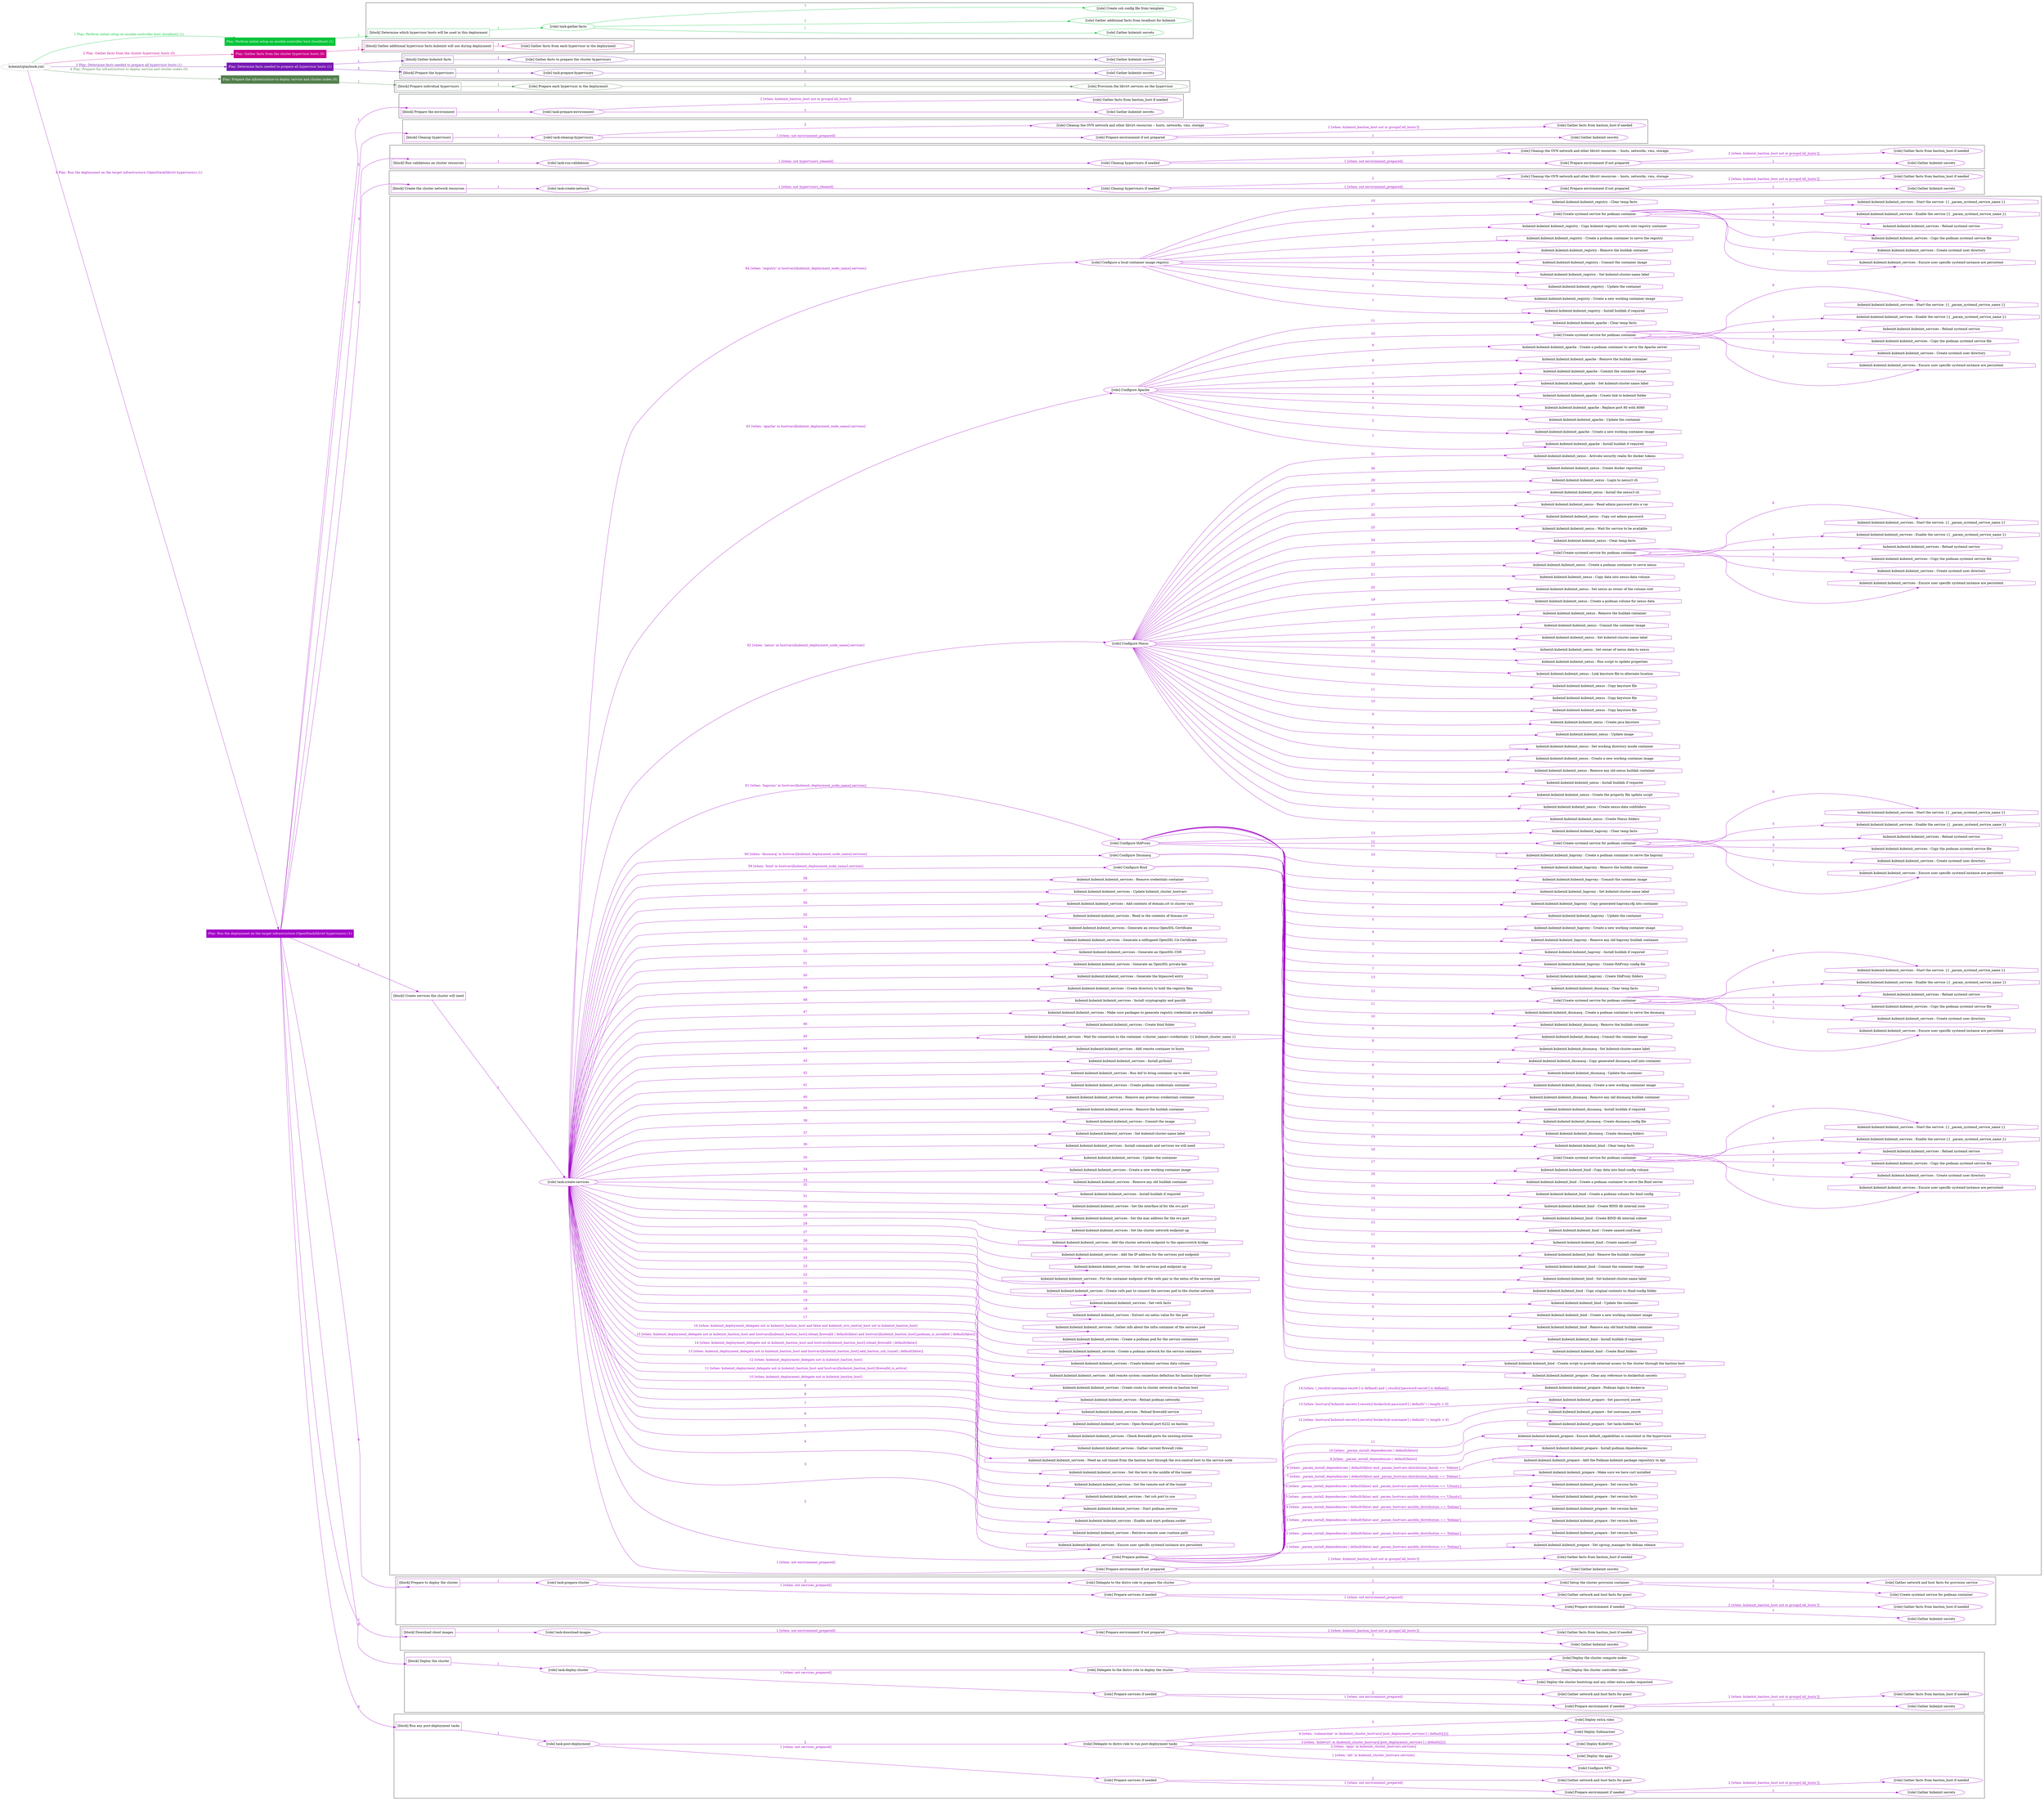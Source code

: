 digraph {
	graph [concentrate=true ordering=in rankdir=LR ratio=fill]
	edge [esep=5 sep=10]
	"kubeinit/playbook.yml" [URL="/home/runner/work/kubeinit/kubeinit/kubeinit/playbook.yml" id=playbook_d2eddff6 style=dotted]
	"kubeinit/playbook.yml" -> play_46ec2cc9 [label="1 Play: Perform initial setup on ansible-controller host (localhost) (1)" color="#07c539" fontcolor="#07c539" id=edge_play_46ec2cc9 labeltooltip="1 Play: Perform initial setup on ansible-controller host (localhost) (1)" tooltip="1 Play: Perform initial setup on ansible-controller host (localhost) (1)"]
	subgraph "Play: Perform initial setup on ansible-controller host (localhost) (1)" {
		play_46ec2cc9 [label="Play: Perform initial setup on ansible-controller host (localhost) (1)" URL="/home/runner/work/kubeinit/kubeinit/kubeinit/playbook.yml" color="#07c539" fontcolor="#ffffff" id=play_46ec2cc9 shape=box style=filled tooltip=localhost]
		play_46ec2cc9 -> block_6491abd9 [label=1 color="#07c539" fontcolor="#07c539" id=edge_block_6491abd9 labeltooltip=1 tooltip=1]
		subgraph cluster_block_6491abd9 {
			block_6491abd9 [label="[block] Determine which hypervisor hosts will be used in this deployment" URL="/home/runner/work/kubeinit/kubeinit/kubeinit/playbook.yml" color="#07c539" id=block_6491abd9 labeltooltip="Determine which hypervisor hosts will be used in this deployment" shape=box tooltip="Determine which hypervisor hosts will be used in this deployment"]
			block_6491abd9 -> role_78e2f89f [label="1 " color="#07c539" fontcolor="#07c539" id=edge_role_78e2f89f labeltooltip="1 " tooltip="1 "]
			subgraph "task-gather-facts" {
				role_78e2f89f [label="[role] task-gather-facts" URL="/home/runner/work/kubeinit/kubeinit/kubeinit/playbook.yml" color="#07c539" id=role_78e2f89f tooltip="task-gather-facts"]
				role_78e2f89f -> role_e18fb604 [label="1 " color="#07c539" fontcolor="#07c539" id=edge_role_e18fb604 labeltooltip="1 " tooltip="1 "]
				subgraph "Gather kubeinit secrets" {
					role_e18fb604 [label="[role] Gather kubeinit secrets" URL="/home/runner/.ansible/collections/ansible_collections/kubeinit/kubeinit/roles/kubeinit_prepare/tasks/build_hypervisors_group.yml" color="#07c539" id=role_e18fb604 tooltip="Gather kubeinit secrets"]
				}
				role_78e2f89f -> role_45c6baa9 [label="2 " color="#07c539" fontcolor="#07c539" id=edge_role_45c6baa9 labeltooltip="2 " tooltip="2 "]
				subgraph "Gather additional facts from localhost for kubeinit" {
					role_45c6baa9 [label="[role] Gather additional facts from localhost for kubeinit" URL="/home/runner/.ansible/collections/ansible_collections/kubeinit/kubeinit/roles/kubeinit_prepare/tasks/build_hypervisors_group.yml" color="#07c539" id=role_45c6baa9 tooltip="Gather additional facts from localhost for kubeinit"]
				}
				role_78e2f89f -> role_f0fcb753 [label="3 " color="#07c539" fontcolor="#07c539" id=edge_role_f0fcb753 labeltooltip="3 " tooltip="3 "]
				subgraph "Create ssh config file from template" {
					role_f0fcb753 [label="[role] Create ssh config file from template" URL="/home/runner/.ansible/collections/ansible_collections/kubeinit/kubeinit/roles/kubeinit_prepare/tasks/build_hypervisors_group.yml" color="#07c539" id=role_f0fcb753 tooltip="Create ssh config file from template"]
				}
			}
		}
	}
	"kubeinit/playbook.yml" -> play_a5f9192f [label="2 Play: Gather facts from the cluster hypervisor hosts (0)" color="#cc0088" fontcolor="#cc0088" id=edge_play_a5f9192f labeltooltip="2 Play: Gather facts from the cluster hypervisor hosts (0)" tooltip="2 Play: Gather facts from the cluster hypervisor hosts (0)"]
	subgraph "Play: Gather facts from the cluster hypervisor hosts (0)" {
		play_a5f9192f [label="Play: Gather facts from the cluster hypervisor hosts (0)" URL="/home/runner/work/kubeinit/kubeinit/kubeinit/playbook.yml" color="#cc0088" fontcolor="#ffffff" id=play_a5f9192f shape=box style=filled tooltip="Play: Gather facts from the cluster hypervisor hosts (0)"]
		play_a5f9192f -> block_b0d8d74d [label=1 color="#cc0088" fontcolor="#cc0088" id=edge_block_b0d8d74d labeltooltip=1 tooltip=1]
		subgraph cluster_block_b0d8d74d {
			block_b0d8d74d [label="[block] Gather additional hypervisor facts kubeinit will use during deployment" URL="/home/runner/work/kubeinit/kubeinit/kubeinit/playbook.yml" color="#cc0088" id=block_b0d8d74d labeltooltip="Gather additional hypervisor facts kubeinit will use during deployment" shape=box tooltip="Gather additional hypervisor facts kubeinit will use during deployment"]
			block_b0d8d74d -> role_ffed3509 [label="1 " color="#cc0088" fontcolor="#cc0088" id=edge_role_ffed3509 labeltooltip="1 " tooltip="1 "]
			subgraph "Gather facts from each hypervisor in the deployment" {
				role_ffed3509 [label="[role] Gather facts from each hypervisor in the deployment" URL="/home/runner/work/kubeinit/kubeinit/kubeinit/playbook.yml" color="#cc0088" id=role_ffed3509 tooltip="Gather facts from each hypervisor in the deployment"]
			}
		}
	}
	"kubeinit/playbook.yml" -> play_a78d4c22 [label="3 Play: Determine facts needed to prepare all hypervisor hosts (1)" color="#7619b3" fontcolor="#7619b3" id=edge_play_a78d4c22 labeltooltip="3 Play: Determine facts needed to prepare all hypervisor hosts (1)" tooltip="3 Play: Determine facts needed to prepare all hypervisor hosts (1)"]
	subgraph "Play: Determine facts needed to prepare all hypervisor hosts (1)" {
		play_a78d4c22 [label="Play: Determine facts needed to prepare all hypervisor hosts (1)" URL="/home/runner/work/kubeinit/kubeinit/kubeinit/playbook.yml" color="#7619b3" fontcolor="#ffffff" id=play_a78d4c22 shape=box style=filled tooltip=localhost]
		play_a78d4c22 -> block_61bc6dab [label=1 color="#7619b3" fontcolor="#7619b3" id=edge_block_61bc6dab labeltooltip=1 tooltip=1]
		subgraph cluster_block_61bc6dab {
			block_61bc6dab [label="[block] Gather kubeinit facts" URL="/home/runner/work/kubeinit/kubeinit/kubeinit/playbook.yml" color="#7619b3" id=block_61bc6dab labeltooltip="Gather kubeinit facts" shape=box tooltip="Gather kubeinit facts"]
			block_61bc6dab -> role_54534506 [label="1 " color="#7619b3" fontcolor="#7619b3" id=edge_role_54534506 labeltooltip="1 " tooltip="1 "]
			subgraph "Gather facts to prepare the cluster hypervisors" {
				role_54534506 [label="[role] Gather facts to prepare the cluster hypervisors" URL="/home/runner/work/kubeinit/kubeinit/kubeinit/playbook.yml" color="#7619b3" id=role_54534506 tooltip="Gather facts to prepare the cluster hypervisors"]
				role_54534506 -> role_cf1fdf8a [label="1 " color="#7619b3" fontcolor="#7619b3" id=edge_role_cf1fdf8a labeltooltip="1 " tooltip="1 "]
				subgraph "Gather kubeinit secrets" {
					role_cf1fdf8a [label="[role] Gather kubeinit secrets" URL="/home/runner/.ansible/collections/ansible_collections/kubeinit/kubeinit/roles/kubeinit_prepare/tasks/gather_kubeinit_facts.yml" color="#7619b3" id=role_cf1fdf8a tooltip="Gather kubeinit secrets"]
				}
			}
		}
		play_a78d4c22 -> block_6b7332a3 [label=2 color="#7619b3" fontcolor="#7619b3" id=edge_block_6b7332a3 labeltooltip=2 tooltip=2]
		subgraph cluster_block_6b7332a3 {
			block_6b7332a3 [label="[block] Prepare the hypervisors" URL="/home/runner/work/kubeinit/kubeinit/kubeinit/playbook.yml" color="#7619b3" id=block_6b7332a3 labeltooltip="Prepare the hypervisors" shape=box tooltip="Prepare the hypervisors"]
			block_6b7332a3 -> role_3bd61cdc [label="1 " color="#7619b3" fontcolor="#7619b3" id=edge_role_3bd61cdc labeltooltip="1 " tooltip="1 "]
			subgraph "task-prepare-hypervisors" {
				role_3bd61cdc [label="[role] task-prepare-hypervisors" URL="/home/runner/work/kubeinit/kubeinit/kubeinit/playbook.yml" color="#7619b3" id=role_3bd61cdc tooltip="task-prepare-hypervisors"]
				role_3bd61cdc -> role_2da4af10 [label="1 " color="#7619b3" fontcolor="#7619b3" id=edge_role_2da4af10 labeltooltip="1 " tooltip="1 "]
				subgraph "Gather kubeinit secrets" {
					role_2da4af10 [label="[role] Gather kubeinit secrets" URL="/home/runner/.ansible/collections/ansible_collections/kubeinit/kubeinit/roles/kubeinit_prepare/tasks/gather_kubeinit_facts.yml" color="#7619b3" id=role_2da4af10 tooltip="Gather kubeinit secrets"]
				}
			}
		}
	}
	"kubeinit/playbook.yml" -> play_7af290a7 [label="4 Play: Prepare the infrastructure to deploy service and cluster nodes (0)" color="#537f4d" fontcolor="#537f4d" id=edge_play_7af290a7 labeltooltip="4 Play: Prepare the infrastructure to deploy service and cluster nodes (0)" tooltip="4 Play: Prepare the infrastructure to deploy service and cluster nodes (0)"]
	subgraph "Play: Prepare the infrastructure to deploy service and cluster nodes (0)" {
		play_7af290a7 [label="Play: Prepare the infrastructure to deploy service and cluster nodes (0)" URL="/home/runner/work/kubeinit/kubeinit/kubeinit/playbook.yml" color="#537f4d" fontcolor="#ffffff" id=play_7af290a7 shape=box style=filled tooltip="Play: Prepare the infrastructure to deploy service and cluster nodes (0)"]
		play_7af290a7 -> block_207c010c [label=1 color="#537f4d" fontcolor="#537f4d" id=edge_block_207c010c labeltooltip=1 tooltip=1]
		subgraph cluster_block_207c010c {
			block_207c010c [label="[block] Prepare individual hypervisors" URL="/home/runner/work/kubeinit/kubeinit/kubeinit/playbook.yml" color="#537f4d" id=block_207c010c labeltooltip="Prepare individual hypervisors" shape=box tooltip="Prepare individual hypervisors"]
			block_207c010c -> role_cccd00df [label="1 " color="#537f4d" fontcolor="#537f4d" id=edge_role_cccd00df labeltooltip="1 " tooltip="1 "]
			subgraph "Prepare each hypervisor in the deployment" {
				role_cccd00df [label="[role] Prepare each hypervisor in the deployment" URL="/home/runner/work/kubeinit/kubeinit/kubeinit/playbook.yml" color="#537f4d" id=role_cccd00df tooltip="Prepare each hypervisor in the deployment"]
				role_cccd00df -> role_e6d64436 [label="1 " color="#537f4d" fontcolor="#537f4d" id=edge_role_e6d64436 labeltooltip="1 " tooltip="1 "]
				subgraph "Provision the libvirt services on the hypervisor" {
					role_e6d64436 [label="[role] Provision the libvirt services on the hypervisor" URL="/home/runner/.ansible/collections/ansible_collections/kubeinit/kubeinit/roles/kubeinit_prepare/tasks/prepare_hypervisor.yml" color="#537f4d" id=role_e6d64436 tooltip="Provision the libvirt services on the hypervisor"]
				}
			}
		}
	}
	"kubeinit/playbook.yml" -> play_96678a09 [label="5 Play: Run the deployment on the target infrastructure (OpenStack/libvirt hypervisors) (1)" color="#a304c8" fontcolor="#a304c8" id=edge_play_96678a09 labeltooltip="5 Play: Run the deployment on the target infrastructure (OpenStack/libvirt hypervisors) (1)" tooltip="5 Play: Run the deployment on the target infrastructure (OpenStack/libvirt hypervisors) (1)"]
	subgraph "Play: Run the deployment on the target infrastructure (OpenStack/libvirt hypervisors) (1)" {
		play_96678a09 [label="Play: Run the deployment on the target infrastructure (OpenStack/libvirt hypervisors) (1)" URL="/home/runner/work/kubeinit/kubeinit/kubeinit/playbook.yml" color="#a304c8" fontcolor="#ffffff" id=play_96678a09 shape=box style=filled tooltip=localhost]
		play_96678a09 -> block_3893e9b5 [label=1 color="#a304c8" fontcolor="#a304c8" id=edge_block_3893e9b5 labeltooltip=1 tooltip=1]
		subgraph cluster_block_3893e9b5 {
			block_3893e9b5 [label="[block] Prepare the environment" URL="/home/runner/work/kubeinit/kubeinit/kubeinit/playbook.yml" color="#a304c8" id=block_3893e9b5 labeltooltip="Prepare the environment" shape=box tooltip="Prepare the environment"]
			block_3893e9b5 -> role_5a540a02 [label="1 " color="#a304c8" fontcolor="#a304c8" id=edge_role_5a540a02 labeltooltip="1 " tooltip="1 "]
			subgraph "task-prepare-environment" {
				role_5a540a02 [label="[role] task-prepare-environment" URL="/home/runner/work/kubeinit/kubeinit/kubeinit/playbook.yml" color="#a304c8" id=role_5a540a02 tooltip="task-prepare-environment"]
				role_5a540a02 -> role_24e41f10 [label="1 " color="#a304c8" fontcolor="#a304c8" id=edge_role_24e41f10 labeltooltip="1 " tooltip="1 "]
				subgraph "Gather kubeinit secrets" {
					role_24e41f10 [label="[role] Gather kubeinit secrets" URL="/home/runner/.ansible/collections/ansible_collections/kubeinit/kubeinit/roles/kubeinit_prepare/tasks/gather_kubeinit_facts.yml" color="#a304c8" id=role_24e41f10 tooltip="Gather kubeinit secrets"]
				}
				role_5a540a02 -> role_a72e6865 [label="2 [when: kubeinit_bastion_host not in groups['all_hosts']]" color="#a304c8" fontcolor="#a304c8" id=edge_role_a72e6865 labeltooltip="2 [when: kubeinit_bastion_host not in groups['all_hosts']]" tooltip="2 [when: kubeinit_bastion_host not in groups['all_hosts']]"]
				subgraph "Gather facts from bastion_host if needed" {
					role_a72e6865 [label="[role] Gather facts from bastion_host if needed" URL="/home/runner/.ansible/collections/ansible_collections/kubeinit/kubeinit/roles/kubeinit_prepare/tasks/main.yml" color="#a304c8" id=role_a72e6865 tooltip="Gather facts from bastion_host if needed"]
				}
			}
		}
		play_96678a09 -> block_3e3550e9 [label=2 color="#a304c8" fontcolor="#a304c8" id=edge_block_3e3550e9 labeltooltip=2 tooltip=2]
		subgraph cluster_block_3e3550e9 {
			block_3e3550e9 [label="[block] Cleanup hypervisors" URL="/home/runner/work/kubeinit/kubeinit/kubeinit/playbook.yml" color="#a304c8" id=block_3e3550e9 labeltooltip="Cleanup hypervisors" shape=box tooltip="Cleanup hypervisors"]
			block_3e3550e9 -> role_f75c0d52 [label="1 " color="#a304c8" fontcolor="#a304c8" id=edge_role_f75c0d52 labeltooltip="1 " tooltip="1 "]
			subgraph "task-cleanup-hypervisors" {
				role_f75c0d52 [label="[role] task-cleanup-hypervisors" URL="/home/runner/work/kubeinit/kubeinit/kubeinit/playbook.yml" color="#a304c8" id=role_f75c0d52 tooltip="task-cleanup-hypervisors"]
				role_f75c0d52 -> role_5ae42ed2 [label="1 [when: not environment_prepared]" color="#a304c8" fontcolor="#a304c8" id=edge_role_5ae42ed2 labeltooltip="1 [when: not environment_prepared]" tooltip="1 [when: not environment_prepared]"]
				subgraph "Prepare environment if not prepared" {
					role_5ae42ed2 [label="[role] Prepare environment if not prepared" URL="/home/runner/.ansible/collections/ansible_collections/kubeinit/kubeinit/roles/kubeinit_libvirt/tasks/cleanup_hypervisors.yml" color="#a304c8" id=role_5ae42ed2 tooltip="Prepare environment if not prepared"]
					role_5ae42ed2 -> role_5ea8bab9 [label="1 " color="#a304c8" fontcolor="#a304c8" id=edge_role_5ea8bab9 labeltooltip="1 " tooltip="1 "]
					subgraph "Gather kubeinit secrets" {
						role_5ea8bab9 [label="[role] Gather kubeinit secrets" URL="/home/runner/.ansible/collections/ansible_collections/kubeinit/kubeinit/roles/kubeinit_prepare/tasks/gather_kubeinit_facts.yml" color="#a304c8" id=role_5ea8bab9 tooltip="Gather kubeinit secrets"]
					}
					role_5ae42ed2 -> role_fc4f5470 [label="2 [when: kubeinit_bastion_host not in groups['all_hosts']]" color="#a304c8" fontcolor="#a304c8" id=edge_role_fc4f5470 labeltooltip="2 [when: kubeinit_bastion_host not in groups['all_hosts']]" tooltip="2 [when: kubeinit_bastion_host not in groups['all_hosts']]"]
					subgraph "Gather facts from bastion_host if needed" {
						role_fc4f5470 [label="[role] Gather facts from bastion_host if needed" URL="/home/runner/.ansible/collections/ansible_collections/kubeinit/kubeinit/roles/kubeinit_prepare/tasks/main.yml" color="#a304c8" id=role_fc4f5470 tooltip="Gather facts from bastion_host if needed"]
					}
				}
				role_f75c0d52 -> role_aa6d4d80 [label="2 " color="#a304c8" fontcolor="#a304c8" id=edge_role_aa6d4d80 labeltooltip="2 " tooltip="2 "]
				subgraph "Cleanup the OVN network and other libvirt resources -- hosts, networks, vms, storage" {
					role_aa6d4d80 [label="[role] Cleanup the OVN network and other libvirt resources -- hosts, networks, vms, storage" URL="/home/runner/.ansible/collections/ansible_collections/kubeinit/kubeinit/roles/kubeinit_libvirt/tasks/cleanup_hypervisors.yml" color="#a304c8" id=role_aa6d4d80 tooltip="Cleanup the OVN network and other libvirt resources -- hosts, networks, vms, storage"]
				}
			}
		}
		play_96678a09 -> block_e060bd85 [label=3 color="#a304c8" fontcolor="#a304c8" id=edge_block_e060bd85 labeltooltip=3 tooltip=3]
		subgraph cluster_block_e060bd85 {
			block_e060bd85 [label="[block] Run validations on cluster resources" URL="/home/runner/work/kubeinit/kubeinit/kubeinit/playbook.yml" color="#a304c8" id=block_e060bd85 labeltooltip="Run validations on cluster resources" shape=box tooltip="Run validations on cluster resources"]
			block_e060bd85 -> role_4a365cd6 [label="1 " color="#a304c8" fontcolor="#a304c8" id=edge_role_4a365cd6 labeltooltip="1 " tooltip="1 "]
			subgraph "task-run-validations" {
				role_4a365cd6 [label="[role] task-run-validations" URL="/home/runner/work/kubeinit/kubeinit/kubeinit/playbook.yml" color="#a304c8" id=role_4a365cd6 tooltip="task-run-validations"]
				role_4a365cd6 -> role_e5aa4d80 [label="1 [when: not hypervisors_cleaned]" color="#a304c8" fontcolor="#a304c8" id=edge_role_e5aa4d80 labeltooltip="1 [when: not hypervisors_cleaned]" tooltip="1 [when: not hypervisors_cleaned]"]
				subgraph "Cleanup hypervisors if needed" {
					role_e5aa4d80 [label="[role] Cleanup hypervisors if needed" URL="/home/runner/.ansible/collections/ansible_collections/kubeinit/kubeinit/roles/kubeinit_validations/tasks/main.yml" color="#a304c8" id=role_e5aa4d80 tooltip="Cleanup hypervisors if needed"]
					role_e5aa4d80 -> role_5452a8c4 [label="1 [when: not environment_prepared]" color="#a304c8" fontcolor="#a304c8" id=edge_role_5452a8c4 labeltooltip="1 [when: not environment_prepared]" tooltip="1 [when: not environment_prepared]"]
					subgraph "Prepare environment if not prepared" {
						role_5452a8c4 [label="[role] Prepare environment if not prepared" URL="/home/runner/.ansible/collections/ansible_collections/kubeinit/kubeinit/roles/kubeinit_libvirt/tasks/cleanup_hypervisors.yml" color="#a304c8" id=role_5452a8c4 tooltip="Prepare environment if not prepared"]
						role_5452a8c4 -> role_7cf06c8a [label="1 " color="#a304c8" fontcolor="#a304c8" id=edge_role_7cf06c8a labeltooltip="1 " tooltip="1 "]
						subgraph "Gather kubeinit secrets" {
							role_7cf06c8a [label="[role] Gather kubeinit secrets" URL="/home/runner/.ansible/collections/ansible_collections/kubeinit/kubeinit/roles/kubeinit_prepare/tasks/gather_kubeinit_facts.yml" color="#a304c8" id=role_7cf06c8a tooltip="Gather kubeinit secrets"]
						}
						role_5452a8c4 -> role_afabfa8e [label="2 [when: kubeinit_bastion_host not in groups['all_hosts']]" color="#a304c8" fontcolor="#a304c8" id=edge_role_afabfa8e labeltooltip="2 [when: kubeinit_bastion_host not in groups['all_hosts']]" tooltip="2 [when: kubeinit_bastion_host not in groups['all_hosts']]"]
						subgraph "Gather facts from bastion_host if needed" {
							role_afabfa8e [label="[role] Gather facts from bastion_host if needed" URL="/home/runner/.ansible/collections/ansible_collections/kubeinit/kubeinit/roles/kubeinit_prepare/tasks/main.yml" color="#a304c8" id=role_afabfa8e tooltip="Gather facts from bastion_host if needed"]
						}
					}
					role_e5aa4d80 -> role_251833e7 [label="2 " color="#a304c8" fontcolor="#a304c8" id=edge_role_251833e7 labeltooltip="2 " tooltip="2 "]
					subgraph "Cleanup the OVN network and other libvirt resources -- hosts, networks, vms, storage" {
						role_251833e7 [label="[role] Cleanup the OVN network and other libvirt resources -- hosts, networks, vms, storage" URL="/home/runner/.ansible/collections/ansible_collections/kubeinit/kubeinit/roles/kubeinit_libvirt/tasks/cleanup_hypervisors.yml" color="#a304c8" id=role_251833e7 tooltip="Cleanup the OVN network and other libvirt resources -- hosts, networks, vms, storage"]
					}
				}
			}
		}
		play_96678a09 -> block_39a08656 [label=4 color="#a304c8" fontcolor="#a304c8" id=edge_block_39a08656 labeltooltip=4 tooltip=4]
		subgraph cluster_block_39a08656 {
			block_39a08656 [label="[block] Create the cluster network resources" URL="/home/runner/work/kubeinit/kubeinit/kubeinit/playbook.yml" color="#a304c8" id=block_39a08656 labeltooltip="Create the cluster network resources" shape=box tooltip="Create the cluster network resources"]
			block_39a08656 -> role_48edad38 [label="1 " color="#a304c8" fontcolor="#a304c8" id=edge_role_48edad38 labeltooltip="1 " tooltip="1 "]
			subgraph "task-create-network" {
				role_48edad38 [label="[role] task-create-network" URL="/home/runner/work/kubeinit/kubeinit/kubeinit/playbook.yml" color="#a304c8" id=role_48edad38 tooltip="task-create-network"]
				role_48edad38 -> role_d79af69d [label="1 [when: not hypervisors_cleaned]" color="#a304c8" fontcolor="#a304c8" id=edge_role_d79af69d labeltooltip="1 [when: not hypervisors_cleaned]" tooltip="1 [when: not hypervisors_cleaned]"]
				subgraph "Cleanup hypervisors if needed" {
					role_d79af69d [label="[role] Cleanup hypervisors if needed" URL="/home/runner/.ansible/collections/ansible_collections/kubeinit/kubeinit/roles/kubeinit_libvirt/tasks/create_network.yml" color="#a304c8" id=role_d79af69d tooltip="Cleanup hypervisors if needed"]
					role_d79af69d -> role_dbe6807d [label="1 [when: not environment_prepared]" color="#a304c8" fontcolor="#a304c8" id=edge_role_dbe6807d labeltooltip="1 [when: not environment_prepared]" tooltip="1 [when: not environment_prepared]"]
					subgraph "Prepare environment if not prepared" {
						role_dbe6807d [label="[role] Prepare environment if not prepared" URL="/home/runner/.ansible/collections/ansible_collections/kubeinit/kubeinit/roles/kubeinit_libvirt/tasks/cleanup_hypervisors.yml" color="#a304c8" id=role_dbe6807d tooltip="Prepare environment if not prepared"]
						role_dbe6807d -> role_b69f1a49 [label="1 " color="#a304c8" fontcolor="#a304c8" id=edge_role_b69f1a49 labeltooltip="1 " tooltip="1 "]
						subgraph "Gather kubeinit secrets" {
							role_b69f1a49 [label="[role] Gather kubeinit secrets" URL="/home/runner/.ansible/collections/ansible_collections/kubeinit/kubeinit/roles/kubeinit_prepare/tasks/gather_kubeinit_facts.yml" color="#a304c8" id=role_b69f1a49 tooltip="Gather kubeinit secrets"]
						}
						role_dbe6807d -> role_9233709e [label="2 [when: kubeinit_bastion_host not in groups['all_hosts']]" color="#a304c8" fontcolor="#a304c8" id=edge_role_9233709e labeltooltip="2 [when: kubeinit_bastion_host not in groups['all_hosts']]" tooltip="2 [when: kubeinit_bastion_host not in groups['all_hosts']]"]
						subgraph "Gather facts from bastion_host if needed" {
							role_9233709e [label="[role] Gather facts from bastion_host if needed" URL="/home/runner/.ansible/collections/ansible_collections/kubeinit/kubeinit/roles/kubeinit_prepare/tasks/main.yml" color="#a304c8" id=role_9233709e tooltip="Gather facts from bastion_host if needed"]
						}
					}
					role_d79af69d -> role_8632b343 [label="2 " color="#a304c8" fontcolor="#a304c8" id=edge_role_8632b343 labeltooltip="2 " tooltip="2 "]
					subgraph "Cleanup the OVN network and other libvirt resources -- hosts, networks, vms, storage" {
						role_8632b343 [label="[role] Cleanup the OVN network and other libvirt resources -- hosts, networks, vms, storage" URL="/home/runner/.ansible/collections/ansible_collections/kubeinit/kubeinit/roles/kubeinit_libvirt/tasks/cleanup_hypervisors.yml" color="#a304c8" id=role_8632b343 tooltip="Cleanup the OVN network and other libvirt resources -- hosts, networks, vms, storage"]
					}
				}
			}
		}
		play_96678a09 -> block_971fcf0e [label=5 color="#a304c8" fontcolor="#a304c8" id=edge_block_971fcf0e labeltooltip=5 tooltip=5]
		subgraph cluster_block_971fcf0e {
			block_971fcf0e [label="[block] Create services the cluster will need" URL="/home/runner/work/kubeinit/kubeinit/kubeinit/playbook.yml" color="#a304c8" id=block_971fcf0e labeltooltip="Create services the cluster will need" shape=box tooltip="Create services the cluster will need"]
			block_971fcf0e -> role_e9d5123c [label="1 " color="#a304c8" fontcolor="#a304c8" id=edge_role_e9d5123c labeltooltip="1 " tooltip="1 "]
			subgraph "task-create-services" {
				role_e9d5123c [label="[role] task-create-services" URL="/home/runner/work/kubeinit/kubeinit/kubeinit/playbook.yml" color="#a304c8" id=role_e9d5123c tooltip="task-create-services"]
				role_e9d5123c -> role_a878ca53 [label="1 [when: not environment_prepared]" color="#a304c8" fontcolor="#a304c8" id=edge_role_a878ca53 labeltooltip="1 [when: not environment_prepared]" tooltip="1 [when: not environment_prepared]"]
				subgraph "Prepare environment if not prepared" {
					role_a878ca53 [label="[role] Prepare environment if not prepared" URL="/home/runner/.ansible/collections/ansible_collections/kubeinit/kubeinit/roles/kubeinit_services/tasks/main.yml" color="#a304c8" id=role_a878ca53 tooltip="Prepare environment if not prepared"]
					role_a878ca53 -> role_9cd3d9c9 [label="1 " color="#a304c8" fontcolor="#a304c8" id=edge_role_9cd3d9c9 labeltooltip="1 " tooltip="1 "]
					subgraph "Gather kubeinit secrets" {
						role_9cd3d9c9 [label="[role] Gather kubeinit secrets" URL="/home/runner/.ansible/collections/ansible_collections/kubeinit/kubeinit/roles/kubeinit_prepare/tasks/gather_kubeinit_facts.yml" color="#a304c8" id=role_9cd3d9c9 tooltip="Gather kubeinit secrets"]
					}
					role_a878ca53 -> role_232477c7 [label="2 [when: kubeinit_bastion_host not in groups['all_hosts']]" color="#a304c8" fontcolor="#a304c8" id=edge_role_232477c7 labeltooltip="2 [when: kubeinit_bastion_host not in groups['all_hosts']]" tooltip="2 [when: kubeinit_bastion_host not in groups['all_hosts']]"]
					subgraph "Gather facts from bastion_host if needed" {
						role_232477c7 [label="[role] Gather facts from bastion_host if needed" URL="/home/runner/.ansible/collections/ansible_collections/kubeinit/kubeinit/roles/kubeinit_prepare/tasks/main.yml" color="#a304c8" id=role_232477c7 tooltip="Gather facts from bastion_host if needed"]
					}
				}
				role_e9d5123c -> role_2e736056 [label="2 " color="#a304c8" fontcolor="#a304c8" id=edge_role_2e736056 labeltooltip="2 " tooltip="2 "]
				subgraph "Prepare podman" {
					role_2e736056 [label="[role] Prepare podman" URL="/home/runner/.ansible/collections/ansible_collections/kubeinit/kubeinit/roles/kubeinit_services/tasks/00_create_service_pod.yml" color="#a304c8" id=role_2e736056 tooltip="Prepare podman"]
					task_726a083d [label="kubeinit.kubeinit.kubeinit_prepare : Set cgroup_manager for debian release" URL="/home/runner/.ansible/collections/ansible_collections/kubeinit/kubeinit/roles/kubeinit_prepare/tasks/prepare_podman.yml" color="#a304c8" id=task_726a083d shape=octagon tooltip="kubeinit.kubeinit.kubeinit_prepare : Set cgroup_manager for debian release"]
					role_2e736056 -> task_726a083d [label="1 [when: _param_install_dependencies | default(false) and _param_hostvars.ansible_distribution == 'Debian']" color="#a304c8" fontcolor="#a304c8" id=edge_task_726a083d labeltooltip="1 [when: _param_install_dependencies | default(false) and _param_hostvars.ansible_distribution == 'Debian']" tooltip="1 [when: _param_install_dependencies | default(false) and _param_hostvars.ansible_distribution == 'Debian']"]
					task_6245d7f3 [label="kubeinit.kubeinit.kubeinit_prepare : Set version facts" URL="/home/runner/.ansible/collections/ansible_collections/kubeinit/kubeinit/roles/kubeinit_prepare/tasks/prepare_podman.yml" color="#a304c8" id=task_6245d7f3 shape=octagon tooltip="kubeinit.kubeinit.kubeinit_prepare : Set version facts"]
					role_2e736056 -> task_6245d7f3 [label="2 [when: _param_install_dependencies | default(false) and _param_hostvars.ansible_distribution == 'Debian']" color="#a304c8" fontcolor="#a304c8" id=edge_task_6245d7f3 labeltooltip="2 [when: _param_install_dependencies | default(false) and _param_hostvars.ansible_distribution == 'Debian']" tooltip="2 [when: _param_install_dependencies | default(false) and _param_hostvars.ansible_distribution == 'Debian']"]
					task_7a287107 [label="kubeinit.kubeinit.kubeinit_prepare : Set version facts" URL="/home/runner/.ansible/collections/ansible_collections/kubeinit/kubeinit/roles/kubeinit_prepare/tasks/prepare_podman.yml" color="#a304c8" id=task_7a287107 shape=octagon tooltip="kubeinit.kubeinit.kubeinit_prepare : Set version facts"]
					role_2e736056 -> task_7a287107 [label="3 [when: _param_install_dependencies | default(false) and _param_hostvars.ansible_distribution == 'Debian']" color="#a304c8" fontcolor="#a304c8" id=edge_task_7a287107 labeltooltip="3 [when: _param_install_dependencies | default(false) and _param_hostvars.ansible_distribution == 'Debian']" tooltip="3 [when: _param_install_dependencies | default(false) and _param_hostvars.ansible_distribution == 'Debian']"]
					task_e7858936 [label="kubeinit.kubeinit.kubeinit_prepare : Set version facts" URL="/home/runner/.ansible/collections/ansible_collections/kubeinit/kubeinit/roles/kubeinit_prepare/tasks/prepare_podman.yml" color="#a304c8" id=task_e7858936 shape=octagon tooltip="kubeinit.kubeinit.kubeinit_prepare : Set version facts"]
					role_2e736056 -> task_e7858936 [label="4 [when: _param_install_dependencies | default(false) and _param_hostvars.ansible_distribution == 'Debian']" color="#a304c8" fontcolor="#a304c8" id=edge_task_e7858936 labeltooltip="4 [when: _param_install_dependencies | default(false) and _param_hostvars.ansible_distribution == 'Debian']" tooltip="4 [when: _param_install_dependencies | default(false) and _param_hostvars.ansible_distribution == 'Debian']"]
					task_a6460f1c [label="kubeinit.kubeinit.kubeinit_prepare : Set version facts" URL="/home/runner/.ansible/collections/ansible_collections/kubeinit/kubeinit/roles/kubeinit_prepare/tasks/prepare_podman.yml" color="#a304c8" id=task_a6460f1c shape=octagon tooltip="kubeinit.kubeinit.kubeinit_prepare : Set version facts"]
					role_2e736056 -> task_a6460f1c [label="5 [when: _param_install_dependencies | default(false) and _param_hostvars.ansible_distribution == 'Ubuntu']" color="#a304c8" fontcolor="#a304c8" id=edge_task_a6460f1c labeltooltip="5 [when: _param_install_dependencies | default(false) and _param_hostvars.ansible_distribution == 'Ubuntu']" tooltip="5 [when: _param_install_dependencies | default(false) and _param_hostvars.ansible_distribution == 'Ubuntu']"]
					task_e6f6b600 [label="kubeinit.kubeinit.kubeinit_prepare : Set version facts" URL="/home/runner/.ansible/collections/ansible_collections/kubeinit/kubeinit/roles/kubeinit_prepare/tasks/prepare_podman.yml" color="#a304c8" id=task_e6f6b600 shape=octagon tooltip="kubeinit.kubeinit.kubeinit_prepare : Set version facts"]
					role_2e736056 -> task_e6f6b600 [label="6 [when: _param_install_dependencies | default(false) and _param_hostvars.ansible_distribution == 'Ubuntu']" color="#a304c8" fontcolor="#a304c8" id=edge_task_e6f6b600 labeltooltip="6 [when: _param_install_dependencies | default(false) and _param_hostvars.ansible_distribution == 'Ubuntu']" tooltip="6 [when: _param_install_dependencies | default(false) and _param_hostvars.ansible_distribution == 'Ubuntu']"]
					task_3e33bb48 [label="kubeinit.kubeinit.kubeinit_prepare : Make sure we have curl installed" URL="/home/runner/.ansible/collections/ansible_collections/kubeinit/kubeinit/roles/kubeinit_prepare/tasks/prepare_podman.yml" color="#a304c8" id=task_3e33bb48 shape=octagon tooltip="kubeinit.kubeinit.kubeinit_prepare : Make sure we have curl installed"]
					role_2e736056 -> task_3e33bb48 [label="7 [when: _param_install_dependencies | default(false) and _param_hostvars.distribution_family == 'Debian']" color="#a304c8" fontcolor="#a304c8" id=edge_task_3e33bb48 labeltooltip="7 [when: _param_install_dependencies | default(false) and _param_hostvars.distribution_family == 'Debian']" tooltip="7 [when: _param_install_dependencies | default(false) and _param_hostvars.distribution_family == 'Debian']"]
					task_b003a693 [label="kubeinit.kubeinit.kubeinit_prepare : Add the Podman kubeinit package repository to Apt" URL="/home/runner/.ansible/collections/ansible_collections/kubeinit/kubeinit/roles/kubeinit_prepare/tasks/prepare_podman.yml" color="#a304c8" id=task_b003a693 shape=octagon tooltip="kubeinit.kubeinit.kubeinit_prepare : Add the Podman kubeinit package repository to Apt"]
					role_2e736056 -> task_b003a693 [label="8 [when: _param_install_dependencies | default(false) and _param_hostvars.distribution_family == 'Debian']" color="#a304c8" fontcolor="#a304c8" id=edge_task_b003a693 labeltooltip="8 [when: _param_install_dependencies | default(false) and _param_hostvars.distribution_family == 'Debian']" tooltip="8 [when: _param_install_dependencies | default(false) and _param_hostvars.distribution_family == 'Debian']"]
					task_86f53c32 [label="kubeinit.kubeinit.kubeinit_prepare : Install podman dependencies" URL="/home/runner/.ansible/collections/ansible_collections/kubeinit/kubeinit/roles/kubeinit_prepare/tasks/prepare_podman.yml" color="#a304c8" id=task_86f53c32 shape=octagon tooltip="kubeinit.kubeinit.kubeinit_prepare : Install podman dependencies"]
					role_2e736056 -> task_86f53c32 [label="9 [when: _param_install_dependencies | default(false)]" color="#a304c8" fontcolor="#a304c8" id=edge_task_86f53c32 labeltooltip="9 [when: _param_install_dependencies | default(false)]" tooltip="9 [when: _param_install_dependencies | default(false)]"]
					task_9e52ca25 [label="kubeinit.kubeinit.kubeinit_prepare : Ensure default_capabilities is consistent in the hypervisors" URL="/home/runner/.ansible/collections/ansible_collections/kubeinit/kubeinit/roles/kubeinit_prepare/tasks/prepare_podman.yml" color="#a304c8" id=task_9e52ca25 shape=octagon tooltip="kubeinit.kubeinit.kubeinit_prepare : Ensure default_capabilities is consistent in the hypervisors"]
					role_2e736056 -> task_9e52ca25 [label="10 [when: _param_install_dependencies | default(false)]" color="#a304c8" fontcolor="#a304c8" id=edge_task_9e52ca25 labeltooltip="10 [when: _param_install_dependencies | default(false)]" tooltip="10 [when: _param_install_dependencies | default(false)]"]
					task_cbfd1c28 [label="kubeinit.kubeinit.kubeinit_prepare : Set tasks-hidden fact" URL="/home/runner/.ansible/collections/ansible_collections/kubeinit/kubeinit/roles/kubeinit_prepare/tasks/prepare_podman.yml" color="#a304c8" id=task_cbfd1c28 shape=octagon tooltip="kubeinit.kubeinit.kubeinit_prepare : Set tasks-hidden fact"]
					role_2e736056 -> task_cbfd1c28 [label="11 " color="#a304c8" fontcolor="#a304c8" id=edge_task_cbfd1c28 labeltooltip="11 " tooltip="11 "]
					task_0fee9829 [label="kubeinit.kubeinit.kubeinit_prepare : Set username_secret" URL="/home/runner/.ansible/collections/ansible_collections/kubeinit/kubeinit/roles/kubeinit_prepare/tasks/prepare_podman.yml" color="#a304c8" id=task_0fee9829 shape=octagon tooltip="kubeinit.kubeinit.kubeinit_prepare : Set username_secret"]
					role_2e736056 -> task_0fee9829 [label="12 [when: hostvars['kubeinit-secrets'].secrets['dockerhub-username'] | default('') | length > 0]" color="#a304c8" fontcolor="#a304c8" id=edge_task_0fee9829 labeltooltip="12 [when: hostvars['kubeinit-secrets'].secrets['dockerhub-username'] | default('') | length > 0]" tooltip="12 [when: hostvars['kubeinit-secrets'].secrets['dockerhub-username'] | default('') | length > 0]"]
					task_af3c6623 [label="kubeinit.kubeinit.kubeinit_prepare : Set password_secret" URL="/home/runner/.ansible/collections/ansible_collections/kubeinit/kubeinit/roles/kubeinit_prepare/tasks/prepare_podman.yml" color="#a304c8" id=task_af3c6623 shape=octagon tooltip="kubeinit.kubeinit.kubeinit_prepare : Set password_secret"]
					role_2e736056 -> task_af3c6623 [label="13 [when: hostvars['kubeinit-secrets'].secrets['dockerhub-password'] | default('') | length > 0]" color="#a304c8" fontcolor="#a304c8" id=edge_task_af3c6623 labeltooltip="13 [when: hostvars['kubeinit-secrets'].secrets['dockerhub-password'] | default('') | length > 0]" tooltip="13 [when: hostvars['kubeinit-secrets'].secrets['dockerhub-password'] | default('') | length > 0]"]
					task_ecc3546a [label="kubeinit.kubeinit.kubeinit_prepare : Podman login to docker.io" URL="/home/runner/.ansible/collections/ansible_collections/kubeinit/kubeinit/roles/kubeinit_prepare/tasks/prepare_podman.yml" color="#a304c8" id=task_ecc3546a shape=octagon tooltip="kubeinit.kubeinit.kubeinit_prepare : Podman login to docker.io"]
					role_2e736056 -> task_ecc3546a [label="14 [when: (_results['username-secret'] is defined) and (_results['password-secret'] is defined)]" color="#a304c8" fontcolor="#a304c8" id=edge_task_ecc3546a labeltooltip="14 [when: (_results['username-secret'] is defined) and (_results['password-secret'] is defined)]" tooltip="14 [when: (_results['username-secret'] is defined) and (_results['password-secret'] is defined)]"]
					task_51b8cffe [label="kubeinit.kubeinit.kubeinit_prepare : Clear any reference to dockerhub secrets" URL="/home/runner/.ansible/collections/ansible_collections/kubeinit/kubeinit/roles/kubeinit_prepare/tasks/prepare_podman.yml" color="#a304c8" id=task_51b8cffe shape=octagon tooltip="kubeinit.kubeinit.kubeinit_prepare : Clear any reference to dockerhub secrets"]
					role_2e736056 -> task_51b8cffe [label="15 " color="#a304c8" fontcolor="#a304c8" id=edge_task_51b8cffe labeltooltip="15 " tooltip="15 "]
				}
				task_97fe6f72 [label="kubeinit.kubeinit.kubeinit_services : Ensure user specific systemd instance are persistent" URL="/home/runner/.ansible/collections/ansible_collections/kubeinit/kubeinit/roles/kubeinit_services/tasks/00_create_service_pod.yml" color="#a304c8" id=task_97fe6f72 shape=octagon tooltip="kubeinit.kubeinit.kubeinit_services : Ensure user specific systemd instance are persistent"]
				role_e9d5123c -> task_97fe6f72 [label="3 " color="#a304c8" fontcolor="#a304c8" id=edge_task_97fe6f72 labeltooltip="3 " tooltip="3 "]
				task_2fedd9c6 [label="kubeinit.kubeinit.kubeinit_services : Retrieve remote user runtime path" URL="/home/runner/.ansible/collections/ansible_collections/kubeinit/kubeinit/roles/kubeinit_services/tasks/00_create_service_pod.yml" color="#a304c8" id=task_2fedd9c6 shape=octagon tooltip="kubeinit.kubeinit.kubeinit_services : Retrieve remote user runtime path"]
				role_e9d5123c -> task_2fedd9c6 [label="4 " color="#a304c8" fontcolor="#a304c8" id=edge_task_2fedd9c6 labeltooltip="4 " tooltip="4 "]
				task_0bd333dd [label="kubeinit.kubeinit.kubeinit_services : Enable and start podman.socket" URL="/home/runner/.ansible/collections/ansible_collections/kubeinit/kubeinit/roles/kubeinit_services/tasks/00_create_service_pod.yml" color="#a304c8" id=task_0bd333dd shape=octagon tooltip="kubeinit.kubeinit.kubeinit_services : Enable and start podman.socket"]
				role_e9d5123c -> task_0bd333dd [label="5 " color="#a304c8" fontcolor="#a304c8" id=edge_task_0bd333dd labeltooltip="5 " tooltip="5 "]
				task_95de40f4 [label="kubeinit.kubeinit.kubeinit_services : Start podman.service" URL="/home/runner/.ansible/collections/ansible_collections/kubeinit/kubeinit/roles/kubeinit_services/tasks/00_create_service_pod.yml" color="#a304c8" id=task_95de40f4 shape=octagon tooltip="kubeinit.kubeinit.kubeinit_services : Start podman.service"]
				role_e9d5123c -> task_95de40f4 [label="6 " color="#a304c8" fontcolor="#a304c8" id=edge_task_95de40f4 labeltooltip="6 " tooltip="6 "]
				task_c7075fa4 [label="kubeinit.kubeinit.kubeinit_services : Set ssh port to use" URL="/home/runner/.ansible/collections/ansible_collections/kubeinit/kubeinit/roles/kubeinit_services/tasks/00_create_service_pod.yml" color="#a304c8" id=task_c7075fa4 shape=octagon tooltip="kubeinit.kubeinit.kubeinit_services : Set ssh port to use"]
				role_e9d5123c -> task_c7075fa4 [label="7 " color="#a304c8" fontcolor="#a304c8" id=edge_task_c7075fa4 labeltooltip="7 " tooltip="7 "]
				task_a354b40c [label="kubeinit.kubeinit.kubeinit_services : Set the remote end of the tunnel" URL="/home/runner/.ansible/collections/ansible_collections/kubeinit/kubeinit/roles/kubeinit_services/tasks/00_create_service_pod.yml" color="#a304c8" id=task_a354b40c shape=octagon tooltip="kubeinit.kubeinit.kubeinit_services : Set the remote end of the tunnel"]
				role_e9d5123c -> task_a354b40c [label="8 " color="#a304c8" fontcolor="#a304c8" id=edge_task_a354b40c labeltooltip="8 " tooltip="8 "]
				task_195035a3 [label="kubeinit.kubeinit.kubeinit_services : Set the host in the middle of the tunnel" URL="/home/runner/.ansible/collections/ansible_collections/kubeinit/kubeinit/roles/kubeinit_services/tasks/00_create_service_pod.yml" color="#a304c8" id=task_195035a3 shape=octagon tooltip="kubeinit.kubeinit.kubeinit_services : Set the host in the middle of the tunnel"]
				role_e9d5123c -> task_195035a3 [label="9 " color="#a304c8" fontcolor="#a304c8" id=edge_task_195035a3 labeltooltip="9 " tooltip="9 "]
				task_e5e8da65 [label="kubeinit.kubeinit.kubeinit_services : Need an ssh tunnel from the bastion host through the ovn-central host to the service node" URL="/home/runner/.ansible/collections/ansible_collections/kubeinit/kubeinit/roles/kubeinit_services/tasks/00_create_service_pod.yml" color="#a304c8" id=task_e5e8da65 shape=octagon tooltip="kubeinit.kubeinit.kubeinit_services : Need an ssh tunnel from the bastion host through the ovn-central host to the service node"]
				role_e9d5123c -> task_e5e8da65 [label="10 [when: kubeinit_deployment_delegate not in kubeinit_bastion_host]" color="#a304c8" fontcolor="#a304c8" id=edge_task_e5e8da65 labeltooltip="10 [when: kubeinit_deployment_delegate not in kubeinit_bastion_host]" tooltip="10 [when: kubeinit_deployment_delegate not in kubeinit_bastion_host]"]
				task_6b11bb23 [label="kubeinit.kubeinit.kubeinit_services : Gather current firewall rules" URL="/home/runner/.ansible/collections/ansible_collections/kubeinit/kubeinit/roles/kubeinit_services/tasks/00_create_service_pod.yml" color="#a304c8" id=task_6b11bb23 shape=octagon tooltip="kubeinit.kubeinit.kubeinit_services : Gather current firewall rules"]
				role_e9d5123c -> task_6b11bb23 [label="11 [when: kubeinit_deployment_delegate not in kubeinit_bastion_host and hostvars[kubeinit_bastion_host].firewalld_is_active]" color="#a304c8" fontcolor="#a304c8" id=edge_task_6b11bb23 labeltooltip="11 [when: kubeinit_deployment_delegate not in kubeinit_bastion_host and hostvars[kubeinit_bastion_host].firewalld_is_active]" tooltip="11 [when: kubeinit_deployment_delegate not in kubeinit_bastion_host and hostvars[kubeinit_bastion_host].firewalld_is_active]"]
				task_02ea5dd8 [label="kubeinit.kubeinit.kubeinit_services : Check firewalld ports for existing entries" URL="/home/runner/.ansible/collections/ansible_collections/kubeinit/kubeinit/roles/kubeinit_services/tasks/00_create_service_pod.yml" color="#a304c8" id=task_02ea5dd8 shape=octagon tooltip="kubeinit.kubeinit.kubeinit_services : Check firewalld ports for existing entries"]
				role_e9d5123c -> task_02ea5dd8 [label="12 [when: kubeinit_deployment_delegate not in kubeinit_bastion_host]" color="#a304c8" fontcolor="#a304c8" id=edge_task_02ea5dd8 labeltooltip="12 [when: kubeinit_deployment_delegate not in kubeinit_bastion_host]" tooltip="12 [when: kubeinit_deployment_delegate not in kubeinit_bastion_host]"]
				task_f7362499 [label="kubeinit.kubeinit.kubeinit_services : Open firewall port 6222 on bastion" URL="/home/runner/.ansible/collections/ansible_collections/kubeinit/kubeinit/roles/kubeinit_services/tasks/00_create_service_pod.yml" color="#a304c8" id=task_f7362499 shape=octagon tooltip="kubeinit.kubeinit.kubeinit_services : Open firewall port 6222 on bastion"]
				role_e9d5123c -> task_f7362499 [label="13 [when: kubeinit_deployment_delegate not in kubeinit_bastion_host and hostvars[kubeinit_bastion_host].add_bastion_ssh_tunnel | default(false)]" color="#a304c8" fontcolor="#a304c8" id=edge_task_f7362499 labeltooltip="13 [when: kubeinit_deployment_delegate not in kubeinit_bastion_host and hostvars[kubeinit_bastion_host].add_bastion_ssh_tunnel | default(false)]" tooltip="13 [when: kubeinit_deployment_delegate not in kubeinit_bastion_host and hostvars[kubeinit_bastion_host].add_bastion_ssh_tunnel | default(false)]"]
				task_4d4948ad [label="kubeinit.kubeinit.kubeinit_services : Reload firewalld service" URL="/home/runner/.ansible/collections/ansible_collections/kubeinit/kubeinit/roles/kubeinit_services/tasks/00_create_service_pod.yml" color="#a304c8" id=task_4d4948ad shape=octagon tooltip="kubeinit.kubeinit.kubeinit_services : Reload firewalld service"]
				role_e9d5123c -> task_4d4948ad [label="14 [when: kubeinit_deployment_delegate not in kubeinit_bastion_host and hostvars[kubeinit_bastion_host].reload_firewalld | default(false)]" color="#a304c8" fontcolor="#a304c8" id=edge_task_4d4948ad labeltooltip="14 [when: kubeinit_deployment_delegate not in kubeinit_bastion_host and hostvars[kubeinit_bastion_host].reload_firewalld | default(false)]" tooltip="14 [when: kubeinit_deployment_delegate not in kubeinit_bastion_host and hostvars[kubeinit_bastion_host].reload_firewalld | default(false)]"]
				task_27d81748 [label="kubeinit.kubeinit.kubeinit_services : Reload podman networks" URL="/home/runner/.ansible/collections/ansible_collections/kubeinit/kubeinit/roles/kubeinit_services/tasks/00_create_service_pod.yml" color="#a304c8" id=task_27d81748 shape=octagon tooltip="kubeinit.kubeinit.kubeinit_services : Reload podman networks"]
				role_e9d5123c -> task_27d81748 [label="15 [when: kubeinit_deployment_delegate not in kubeinit_bastion_host and hostvars[kubeinit_bastion_host].reload_firewalld | default(false) and hostvars[kubeinit_bastion_host].podman_is_installed | default(false)]" color="#a304c8" fontcolor="#a304c8" id=edge_task_27d81748 labeltooltip="15 [when: kubeinit_deployment_delegate not in kubeinit_bastion_host and hostvars[kubeinit_bastion_host].reload_firewalld | default(false) and hostvars[kubeinit_bastion_host].podman_is_installed | default(false)]" tooltip="15 [when: kubeinit_deployment_delegate not in kubeinit_bastion_host and hostvars[kubeinit_bastion_host].reload_firewalld | default(false) and hostvars[kubeinit_bastion_host].podman_is_installed | default(false)]"]
				task_4c998b03 [label="kubeinit.kubeinit.kubeinit_services : Create route to cluster network on bastion host" URL="/home/runner/.ansible/collections/ansible_collections/kubeinit/kubeinit/roles/kubeinit_services/tasks/00_create_service_pod.yml" color="#a304c8" id=task_4c998b03 shape=octagon tooltip="kubeinit.kubeinit.kubeinit_services : Create route to cluster network on bastion host"]
				role_e9d5123c -> task_4c998b03 [label="16 [when: kubeinit_deployment_delegate not in kubeinit_bastion_host and false and kubeinit_ovn_central_host not in kubeinit_bastion_host]" color="#a304c8" fontcolor="#a304c8" id=edge_task_4c998b03 labeltooltip="16 [when: kubeinit_deployment_delegate not in kubeinit_bastion_host and false and kubeinit_ovn_central_host not in kubeinit_bastion_host]" tooltip="16 [when: kubeinit_deployment_delegate not in kubeinit_bastion_host and false and kubeinit_ovn_central_host not in kubeinit_bastion_host]"]
				task_42d76449 [label="kubeinit.kubeinit.kubeinit_services : Add remote system connection definition for bastion hypervisor" URL="/home/runner/.ansible/collections/ansible_collections/kubeinit/kubeinit/roles/kubeinit_services/tasks/00_create_service_pod.yml" color="#a304c8" id=task_42d76449 shape=octagon tooltip="kubeinit.kubeinit.kubeinit_services : Add remote system connection definition for bastion hypervisor"]
				role_e9d5123c -> task_42d76449 [label="17 " color="#a304c8" fontcolor="#a304c8" id=edge_task_42d76449 labeltooltip="17 " tooltip="17 "]
				task_0937c254 [label="kubeinit.kubeinit.kubeinit_services : Create kubeinit services data volume" URL="/home/runner/.ansible/collections/ansible_collections/kubeinit/kubeinit/roles/kubeinit_services/tasks/00_create_service_pod.yml" color="#a304c8" id=task_0937c254 shape=octagon tooltip="kubeinit.kubeinit.kubeinit_services : Create kubeinit services data volume"]
				role_e9d5123c -> task_0937c254 [label="18 " color="#a304c8" fontcolor="#a304c8" id=edge_task_0937c254 labeltooltip="18 " tooltip="18 "]
				task_ccca0e34 [label="kubeinit.kubeinit.kubeinit_services : Create a podman network for the service containers" URL="/home/runner/.ansible/collections/ansible_collections/kubeinit/kubeinit/roles/kubeinit_services/tasks/00_create_service_pod.yml" color="#a304c8" id=task_ccca0e34 shape=octagon tooltip="kubeinit.kubeinit.kubeinit_services : Create a podman network for the service containers"]
				role_e9d5123c -> task_ccca0e34 [label="19 " color="#a304c8" fontcolor="#a304c8" id=edge_task_ccca0e34 labeltooltip="19 " tooltip="19 "]
				task_c6e5e10d [label="kubeinit.kubeinit.kubeinit_services : Create a podman pod for the service containers" URL="/home/runner/.ansible/collections/ansible_collections/kubeinit/kubeinit/roles/kubeinit_services/tasks/00_create_service_pod.yml" color="#a304c8" id=task_c6e5e10d shape=octagon tooltip="kubeinit.kubeinit.kubeinit_services : Create a podman pod for the service containers"]
				role_e9d5123c -> task_c6e5e10d [label="20 " color="#a304c8" fontcolor="#a304c8" id=edge_task_c6e5e10d labeltooltip="20 " tooltip="20 "]
				task_e66ac2e5 [label="kubeinit.kubeinit.kubeinit_services : Gather info about the infra container of the services pod" URL="/home/runner/.ansible/collections/ansible_collections/kubeinit/kubeinit/roles/kubeinit_services/tasks/00_create_service_pod.yml" color="#a304c8" id=task_e66ac2e5 shape=octagon tooltip="kubeinit.kubeinit.kubeinit_services : Gather info about the infra container of the services pod"]
				role_e9d5123c -> task_e66ac2e5 [label="21 " color="#a304c8" fontcolor="#a304c8" id=edge_task_e66ac2e5 labeltooltip="21 " tooltip="21 "]
				task_91e18fc4 [label="kubeinit.kubeinit.kubeinit_services : Extract cni netns value for the pod" URL="/home/runner/.ansible/collections/ansible_collections/kubeinit/kubeinit/roles/kubeinit_services/tasks/00_create_service_pod.yml" color="#a304c8" id=task_91e18fc4 shape=octagon tooltip="kubeinit.kubeinit.kubeinit_services : Extract cni netns value for the pod"]
				role_e9d5123c -> task_91e18fc4 [label="22 " color="#a304c8" fontcolor="#a304c8" id=edge_task_91e18fc4 labeltooltip="22 " tooltip="22 "]
				task_ff6a016d [label="kubeinit.kubeinit.kubeinit_services : Set veth facts" URL="/home/runner/.ansible/collections/ansible_collections/kubeinit/kubeinit/roles/kubeinit_services/tasks/00_create_service_pod.yml" color="#a304c8" id=task_ff6a016d shape=octagon tooltip="kubeinit.kubeinit.kubeinit_services : Set veth facts"]
				role_e9d5123c -> task_ff6a016d [label="23 " color="#a304c8" fontcolor="#a304c8" id=edge_task_ff6a016d labeltooltip="23 " tooltip="23 "]
				task_5e92448c [label="kubeinit.kubeinit.kubeinit_services : Create veth pair to connect the services pod to the cluster network" URL="/home/runner/.ansible/collections/ansible_collections/kubeinit/kubeinit/roles/kubeinit_services/tasks/00_create_service_pod.yml" color="#a304c8" id=task_5e92448c shape=octagon tooltip="kubeinit.kubeinit.kubeinit_services : Create veth pair to connect the services pod to the cluster network"]
				role_e9d5123c -> task_5e92448c [label="24 " color="#a304c8" fontcolor="#a304c8" id=edge_task_5e92448c labeltooltip="24 " tooltip="24 "]
				task_2d968f59 [label="kubeinit.kubeinit.kubeinit_services : Put the container endpoint of the veth pair in the netns of the services pod" URL="/home/runner/.ansible/collections/ansible_collections/kubeinit/kubeinit/roles/kubeinit_services/tasks/00_create_service_pod.yml" color="#a304c8" id=task_2d968f59 shape=octagon tooltip="kubeinit.kubeinit.kubeinit_services : Put the container endpoint of the veth pair in the netns of the services pod"]
				role_e9d5123c -> task_2d968f59 [label="25 " color="#a304c8" fontcolor="#a304c8" id=edge_task_2d968f59 labeltooltip="25 " tooltip="25 "]
				task_e7fb9a0f [label="kubeinit.kubeinit.kubeinit_services : Set the services pod endpoint up" URL="/home/runner/.ansible/collections/ansible_collections/kubeinit/kubeinit/roles/kubeinit_services/tasks/00_create_service_pod.yml" color="#a304c8" id=task_e7fb9a0f shape=octagon tooltip="kubeinit.kubeinit.kubeinit_services : Set the services pod endpoint up"]
				role_e9d5123c -> task_e7fb9a0f [label="26 " color="#a304c8" fontcolor="#a304c8" id=edge_task_e7fb9a0f labeltooltip="26 " tooltip="26 "]
				task_6e9e5621 [label="kubeinit.kubeinit.kubeinit_services : Add the IP address for the services pod endpoint" URL="/home/runner/.ansible/collections/ansible_collections/kubeinit/kubeinit/roles/kubeinit_services/tasks/00_create_service_pod.yml" color="#a304c8" id=task_6e9e5621 shape=octagon tooltip="kubeinit.kubeinit.kubeinit_services : Add the IP address for the services pod endpoint"]
				role_e9d5123c -> task_6e9e5621 [label="27 " color="#a304c8" fontcolor="#a304c8" id=edge_task_6e9e5621 labeltooltip="27 " tooltip="27 "]
				task_6033c8ff [label="kubeinit.kubeinit.kubeinit_services : Add the cluster network endpoint to the openvswitch bridge" URL="/home/runner/.ansible/collections/ansible_collections/kubeinit/kubeinit/roles/kubeinit_services/tasks/00_create_service_pod.yml" color="#a304c8" id=task_6033c8ff shape=octagon tooltip="kubeinit.kubeinit.kubeinit_services : Add the cluster network endpoint to the openvswitch bridge"]
				role_e9d5123c -> task_6033c8ff [label="28 " color="#a304c8" fontcolor="#a304c8" id=edge_task_6033c8ff labeltooltip="28 " tooltip="28 "]
				task_1adf22b9 [label="kubeinit.kubeinit.kubeinit_services : Set the cluster network endpoint up" URL="/home/runner/.ansible/collections/ansible_collections/kubeinit/kubeinit/roles/kubeinit_services/tasks/00_create_service_pod.yml" color="#a304c8" id=task_1adf22b9 shape=octagon tooltip="kubeinit.kubeinit.kubeinit_services : Set the cluster network endpoint up"]
				role_e9d5123c -> task_1adf22b9 [label="29 " color="#a304c8" fontcolor="#a304c8" id=edge_task_1adf22b9 labeltooltip="29 " tooltip="29 "]
				task_3737c724 [label="kubeinit.kubeinit.kubeinit_services : Set the mac address for the ovs port" URL="/home/runner/.ansible/collections/ansible_collections/kubeinit/kubeinit/roles/kubeinit_services/tasks/00_create_service_pod.yml" color="#a304c8" id=task_3737c724 shape=octagon tooltip="kubeinit.kubeinit.kubeinit_services : Set the mac address for the ovs port"]
				role_e9d5123c -> task_3737c724 [label="30 " color="#a304c8" fontcolor="#a304c8" id=edge_task_3737c724 labeltooltip="30 " tooltip="30 "]
				task_f9362cf8 [label="kubeinit.kubeinit.kubeinit_services : Set the interface id for the ovs port" URL="/home/runner/.ansible/collections/ansible_collections/kubeinit/kubeinit/roles/kubeinit_services/tasks/00_create_service_pod.yml" color="#a304c8" id=task_f9362cf8 shape=octagon tooltip="kubeinit.kubeinit.kubeinit_services : Set the interface id for the ovs port"]
				role_e9d5123c -> task_f9362cf8 [label="31 " color="#a304c8" fontcolor="#a304c8" id=edge_task_f9362cf8 labeltooltip="31 " tooltip="31 "]
				task_d85a64db [label="kubeinit.kubeinit.kubeinit_services : Install buildah if required" URL="/home/runner/.ansible/collections/ansible_collections/kubeinit/kubeinit/roles/kubeinit_services/tasks/prepare_credentials.yml" color="#a304c8" id=task_d85a64db shape=octagon tooltip="kubeinit.kubeinit.kubeinit_services : Install buildah if required"]
				role_e9d5123c -> task_d85a64db [label="32 " color="#a304c8" fontcolor="#a304c8" id=edge_task_d85a64db labeltooltip="32 " tooltip="32 "]
				task_491a530d [label="kubeinit.kubeinit.kubeinit_services : Remove any old buildah container" URL="/home/runner/.ansible/collections/ansible_collections/kubeinit/kubeinit/roles/kubeinit_services/tasks/prepare_credentials.yml" color="#a304c8" id=task_491a530d shape=octagon tooltip="kubeinit.kubeinit.kubeinit_services : Remove any old buildah container"]
				role_e9d5123c -> task_491a530d [label="33 " color="#a304c8" fontcolor="#a304c8" id=edge_task_491a530d labeltooltip="33 " tooltip="33 "]
				task_f8841ba9 [label="kubeinit.kubeinit.kubeinit_services : Create a new working container image" URL="/home/runner/.ansible/collections/ansible_collections/kubeinit/kubeinit/roles/kubeinit_services/tasks/prepare_credentials.yml" color="#a304c8" id=task_f8841ba9 shape=octagon tooltip="kubeinit.kubeinit.kubeinit_services : Create a new working container image"]
				role_e9d5123c -> task_f8841ba9 [label="34 " color="#a304c8" fontcolor="#a304c8" id=edge_task_f8841ba9 labeltooltip="34 " tooltip="34 "]
				task_566b8516 [label="kubeinit.kubeinit.kubeinit_services : Update the container" URL="/home/runner/.ansible/collections/ansible_collections/kubeinit/kubeinit/roles/kubeinit_services/tasks/prepare_credentials.yml" color="#a304c8" id=task_566b8516 shape=octagon tooltip="kubeinit.kubeinit.kubeinit_services : Update the container"]
				role_e9d5123c -> task_566b8516 [label="35 " color="#a304c8" fontcolor="#a304c8" id=edge_task_566b8516 labeltooltip="35 " tooltip="35 "]
				task_91b33186 [label="kubeinit.kubeinit.kubeinit_services : Install commands and services we will need" URL="/home/runner/.ansible/collections/ansible_collections/kubeinit/kubeinit/roles/kubeinit_services/tasks/prepare_credentials.yml" color="#a304c8" id=task_91b33186 shape=octagon tooltip="kubeinit.kubeinit.kubeinit_services : Install commands and services we will need"]
				role_e9d5123c -> task_91b33186 [label="36 " color="#a304c8" fontcolor="#a304c8" id=edge_task_91b33186 labeltooltip="36 " tooltip="36 "]
				task_c15f3c3b [label="kubeinit.kubeinit.kubeinit_services : Set kubeinit-cluster-name label" URL="/home/runner/.ansible/collections/ansible_collections/kubeinit/kubeinit/roles/kubeinit_services/tasks/prepare_credentials.yml" color="#a304c8" id=task_c15f3c3b shape=octagon tooltip="kubeinit.kubeinit.kubeinit_services : Set kubeinit-cluster-name label"]
				role_e9d5123c -> task_c15f3c3b [label="37 " color="#a304c8" fontcolor="#a304c8" id=edge_task_c15f3c3b labeltooltip="37 " tooltip="37 "]
				task_9916346b [label="kubeinit.kubeinit.kubeinit_services : Commit the image" URL="/home/runner/.ansible/collections/ansible_collections/kubeinit/kubeinit/roles/kubeinit_services/tasks/prepare_credentials.yml" color="#a304c8" id=task_9916346b shape=octagon tooltip="kubeinit.kubeinit.kubeinit_services : Commit the image"]
				role_e9d5123c -> task_9916346b [label="38 " color="#a304c8" fontcolor="#a304c8" id=edge_task_9916346b labeltooltip="38 " tooltip="38 "]
				task_a0c219fc [label="kubeinit.kubeinit.kubeinit_services : Remove the buildah container" URL="/home/runner/.ansible/collections/ansible_collections/kubeinit/kubeinit/roles/kubeinit_services/tasks/prepare_credentials.yml" color="#a304c8" id=task_a0c219fc shape=octagon tooltip="kubeinit.kubeinit.kubeinit_services : Remove the buildah container"]
				role_e9d5123c -> task_a0c219fc [label="39 " color="#a304c8" fontcolor="#a304c8" id=edge_task_a0c219fc labeltooltip="39 " tooltip="39 "]
				task_6ce974dc [label="kubeinit.kubeinit.kubeinit_services : Remove any previous credentials container" URL="/home/runner/.ansible/collections/ansible_collections/kubeinit/kubeinit/roles/kubeinit_services/tasks/prepare_credentials.yml" color="#a304c8" id=task_6ce974dc shape=octagon tooltip="kubeinit.kubeinit.kubeinit_services : Remove any previous credentials container"]
				role_e9d5123c -> task_6ce974dc [label="40 " color="#a304c8" fontcolor="#a304c8" id=edge_task_6ce974dc labeltooltip="40 " tooltip="40 "]
				task_1bd99bc7 [label="kubeinit.kubeinit.kubeinit_services : Create podman credentials container" URL="/home/runner/.ansible/collections/ansible_collections/kubeinit/kubeinit/roles/kubeinit_services/tasks/prepare_credentials.yml" color="#a304c8" id=task_1bd99bc7 shape=octagon tooltip="kubeinit.kubeinit.kubeinit_services : Create podman credentials container"]
				role_e9d5123c -> task_1bd99bc7 [label="41 " color="#a304c8" fontcolor="#a304c8" id=edge_task_1bd99bc7 labeltooltip="41 " tooltip="41 "]
				task_7a801771 [label="kubeinit.kubeinit.kubeinit_services : Run dnf to bring container up to date" URL="/home/runner/.ansible/collections/ansible_collections/kubeinit/kubeinit/roles/kubeinit_services/tasks/prepare_credentials.yml" color="#a304c8" id=task_7a801771 shape=octagon tooltip="kubeinit.kubeinit.kubeinit_services : Run dnf to bring container up to date"]
				role_e9d5123c -> task_7a801771 [label="42 " color="#a304c8" fontcolor="#a304c8" id=edge_task_7a801771 labeltooltip="42 " tooltip="42 "]
				task_723a15a1 [label="kubeinit.kubeinit.kubeinit_services : Install python3" URL="/home/runner/.ansible/collections/ansible_collections/kubeinit/kubeinit/roles/kubeinit_services/tasks/prepare_credentials.yml" color="#a304c8" id=task_723a15a1 shape=octagon tooltip="kubeinit.kubeinit.kubeinit_services : Install python3"]
				role_e9d5123c -> task_723a15a1 [label="43 " color="#a304c8" fontcolor="#a304c8" id=edge_task_723a15a1 labeltooltip="43 " tooltip="43 "]
				task_16077076 [label="kubeinit.kubeinit.kubeinit_services : Add remote container to hosts" URL="/home/runner/.ansible/collections/ansible_collections/kubeinit/kubeinit/roles/kubeinit_services/tasks/prepare_credentials.yml" color="#a304c8" id=task_16077076 shape=octagon tooltip="kubeinit.kubeinit.kubeinit_services : Add remote container to hosts"]
				role_e9d5123c -> task_16077076 [label="44 " color="#a304c8" fontcolor="#a304c8" id=edge_task_16077076 labeltooltip="44 " tooltip="44 "]
				task_e2e222f4 [label="kubeinit.kubeinit.kubeinit_services : Wait for connection to the container <cluster_name>-credentials: {{ kubeinit_cluster_name }}" URL="/home/runner/.ansible/collections/ansible_collections/kubeinit/kubeinit/roles/kubeinit_services/tasks/prepare_credentials.yml" color="#a304c8" id=task_e2e222f4 shape=octagon tooltip="kubeinit.kubeinit.kubeinit_services : Wait for connection to the container <cluster_name>-credentials: {{ kubeinit_cluster_name }}"]
				role_e9d5123c -> task_e2e222f4 [label="45 " color="#a304c8" fontcolor="#a304c8" id=edge_task_e2e222f4 labeltooltip="45 " tooltip="45 "]
				task_1ad7a4b5 [label="kubeinit.kubeinit.kubeinit_services : Create html folder" URL="/home/runner/.ansible/collections/ansible_collections/kubeinit/kubeinit/roles/kubeinit_services/tasks/prepare_credentials.yml" color="#a304c8" id=task_1ad7a4b5 shape=octagon tooltip="kubeinit.kubeinit.kubeinit_services : Create html folder"]
				role_e9d5123c -> task_1ad7a4b5 [label="46 " color="#a304c8" fontcolor="#a304c8" id=edge_task_1ad7a4b5 labeltooltip="46 " tooltip="46 "]
				task_8b557287 [label="kubeinit.kubeinit.kubeinit_services : Make sure packages to generate registry credentials are installed" URL="/home/runner/.ansible/collections/ansible_collections/kubeinit/kubeinit/roles/kubeinit_services/tasks/prepare_credentials.yml" color="#a304c8" id=task_8b557287 shape=octagon tooltip="kubeinit.kubeinit.kubeinit_services : Make sure packages to generate registry credentials are installed"]
				role_e9d5123c -> task_8b557287 [label="47 " color="#a304c8" fontcolor="#a304c8" id=edge_task_8b557287 labeltooltip="47 " tooltip="47 "]
				task_dae306f1 [label="kubeinit.kubeinit.kubeinit_services : Install cryptography and passlib" URL="/home/runner/.ansible/collections/ansible_collections/kubeinit/kubeinit/roles/kubeinit_services/tasks/prepare_credentials.yml" color="#a304c8" id=task_dae306f1 shape=octagon tooltip="kubeinit.kubeinit.kubeinit_services : Install cryptography and passlib"]
				role_e9d5123c -> task_dae306f1 [label="48 " color="#a304c8" fontcolor="#a304c8" id=edge_task_dae306f1 labeltooltip="48 " tooltip="48 "]
				task_05b0dfdd [label="kubeinit.kubeinit.kubeinit_services : Create directory to hold the registry files" URL="/home/runner/.ansible/collections/ansible_collections/kubeinit/kubeinit/roles/kubeinit_services/tasks/prepare_credentials.yml" color="#a304c8" id=task_05b0dfdd shape=octagon tooltip="kubeinit.kubeinit.kubeinit_services : Create directory to hold the registry files"]
				role_e9d5123c -> task_05b0dfdd [label="49 " color="#a304c8" fontcolor="#a304c8" id=edge_task_05b0dfdd labeltooltip="49 " tooltip="49 "]
				task_d77d6cc9 [label="kubeinit.kubeinit.kubeinit_services : Generate the htpasswd entry" URL="/home/runner/.ansible/collections/ansible_collections/kubeinit/kubeinit/roles/kubeinit_services/tasks/prepare_credentials.yml" color="#a304c8" id=task_d77d6cc9 shape=octagon tooltip="kubeinit.kubeinit.kubeinit_services : Generate the htpasswd entry"]
				role_e9d5123c -> task_d77d6cc9 [label="50 " color="#a304c8" fontcolor="#a304c8" id=edge_task_d77d6cc9 labeltooltip="50 " tooltip="50 "]
				task_4152fadc [label="kubeinit.kubeinit.kubeinit_services : Generate an OpenSSL private key" URL="/home/runner/.ansible/collections/ansible_collections/kubeinit/kubeinit/roles/kubeinit_services/tasks/prepare_credentials.yml" color="#a304c8" id=task_4152fadc shape=octagon tooltip="kubeinit.kubeinit.kubeinit_services : Generate an OpenSSL private key"]
				role_e9d5123c -> task_4152fadc [label="51 " color="#a304c8" fontcolor="#a304c8" id=edge_task_4152fadc labeltooltip="51 " tooltip="51 "]
				task_4e20a8c1 [label="kubeinit.kubeinit.kubeinit_services : Generate an OpenSSL CSR" URL="/home/runner/.ansible/collections/ansible_collections/kubeinit/kubeinit/roles/kubeinit_services/tasks/prepare_credentials.yml" color="#a304c8" id=task_4e20a8c1 shape=octagon tooltip="kubeinit.kubeinit.kubeinit_services : Generate an OpenSSL CSR"]
				role_e9d5123c -> task_4e20a8c1 [label="52 " color="#a304c8" fontcolor="#a304c8" id=edge_task_4e20a8c1 labeltooltip="52 " tooltip="52 "]
				task_26b53a21 [label="kubeinit.kubeinit.kubeinit_services : Generate a selfsigned OpenSSL CA Certificate" URL="/home/runner/.ansible/collections/ansible_collections/kubeinit/kubeinit/roles/kubeinit_services/tasks/prepare_credentials.yml" color="#a304c8" id=task_26b53a21 shape=octagon tooltip="kubeinit.kubeinit.kubeinit_services : Generate a selfsigned OpenSSL CA Certificate"]
				role_e9d5123c -> task_26b53a21 [label="53 " color="#a304c8" fontcolor="#a304c8" id=edge_task_26b53a21 labeltooltip="53 " tooltip="53 "]
				task_b1e44d2c [label="kubeinit.kubeinit.kubeinit_services : Generate an ownca OpenSSL Certificate" URL="/home/runner/.ansible/collections/ansible_collections/kubeinit/kubeinit/roles/kubeinit_services/tasks/prepare_credentials.yml" color="#a304c8" id=task_b1e44d2c shape=octagon tooltip="kubeinit.kubeinit.kubeinit_services : Generate an ownca OpenSSL Certificate"]
				role_e9d5123c -> task_b1e44d2c [label="54 " color="#a304c8" fontcolor="#a304c8" id=edge_task_b1e44d2c labeltooltip="54 " tooltip="54 "]
				task_3bcde52a [label="kubeinit.kubeinit.kubeinit_services : Read in the contents of domain.crt" URL="/home/runner/.ansible/collections/ansible_collections/kubeinit/kubeinit/roles/kubeinit_services/tasks/prepare_credentials.yml" color="#a304c8" id=task_3bcde52a shape=octagon tooltip="kubeinit.kubeinit.kubeinit_services : Read in the contents of domain.crt"]
				role_e9d5123c -> task_3bcde52a [label="55 " color="#a304c8" fontcolor="#a304c8" id=edge_task_3bcde52a labeltooltip="55 " tooltip="55 "]
				task_26373505 [label="kubeinit.kubeinit.kubeinit_services : Add contents of domain.crt to cluster vars" URL="/home/runner/.ansible/collections/ansible_collections/kubeinit/kubeinit/roles/kubeinit_services/tasks/prepare_credentials.yml" color="#a304c8" id=task_26373505 shape=octagon tooltip="kubeinit.kubeinit.kubeinit_services : Add contents of domain.crt to cluster vars"]
				role_e9d5123c -> task_26373505 [label="56 " color="#a304c8" fontcolor="#a304c8" id=edge_task_26373505 labeltooltip="56 " tooltip="56 "]
				task_276f9661 [label="kubeinit.kubeinit.kubeinit_services : Update kubeinit_cluster_hostvars" URL="/home/runner/.ansible/collections/ansible_collections/kubeinit/kubeinit/roles/kubeinit_services/tasks/prepare_credentials.yml" color="#a304c8" id=task_276f9661 shape=octagon tooltip="kubeinit.kubeinit.kubeinit_services : Update kubeinit_cluster_hostvars"]
				role_e9d5123c -> task_276f9661 [label="57 " color="#a304c8" fontcolor="#a304c8" id=edge_task_276f9661 labeltooltip="57 " tooltip="57 "]
				task_0ef7b7c5 [label="kubeinit.kubeinit.kubeinit_services : Remove credentials container" URL="/home/runner/.ansible/collections/ansible_collections/kubeinit/kubeinit/roles/kubeinit_services/tasks/prepare_credentials.yml" color="#a304c8" id=task_0ef7b7c5 shape=octagon tooltip="kubeinit.kubeinit.kubeinit_services : Remove credentials container"]
				role_e9d5123c -> task_0ef7b7c5 [label="58 " color="#a304c8" fontcolor="#a304c8" id=edge_task_0ef7b7c5 labeltooltip="58 " tooltip="58 "]
				role_e9d5123c -> role_9c1ac587 [label="59 [when: 'bind' in hostvars[kubeinit_deployment_node_name].services]" color="#a304c8" fontcolor="#a304c8" id=edge_role_9c1ac587 labeltooltip="59 [when: 'bind' in hostvars[kubeinit_deployment_node_name].services]" tooltip="59 [when: 'bind' in hostvars[kubeinit_deployment_node_name].services]"]
				subgraph "Configure Bind" {
					role_9c1ac587 [label="[role] Configure Bind" URL="/home/runner/.ansible/collections/ansible_collections/kubeinit/kubeinit/roles/kubeinit_services/tasks/start_services_containers.yml" color="#a304c8" id=role_9c1ac587 tooltip="Configure Bind"]
					task_ddc50394 [label="kubeinit.kubeinit.kubeinit_bind : Create script to provide external access to the cluster through the bastion host" URL="/home/runner/.ansible/collections/ansible_collections/kubeinit/kubeinit/roles/kubeinit_bind/tasks/main.yml" color="#a304c8" id=task_ddc50394 shape=octagon tooltip="kubeinit.kubeinit.kubeinit_bind : Create script to provide external access to the cluster through the bastion host"]
					role_9c1ac587 -> task_ddc50394 [label="1 " color="#a304c8" fontcolor="#a304c8" id=edge_task_ddc50394 labeltooltip="1 " tooltip="1 "]
					task_fbf1ef2e [label="kubeinit.kubeinit.kubeinit_bind : Create Bind folders" URL="/home/runner/.ansible/collections/ansible_collections/kubeinit/kubeinit/roles/kubeinit_bind/tasks/main.yml" color="#a304c8" id=task_fbf1ef2e shape=octagon tooltip="kubeinit.kubeinit.kubeinit_bind : Create Bind folders"]
					role_9c1ac587 -> task_fbf1ef2e [label="2 " color="#a304c8" fontcolor="#a304c8" id=edge_task_fbf1ef2e labeltooltip="2 " tooltip="2 "]
					task_c4f6a852 [label="kubeinit.kubeinit.kubeinit_bind : Install buildah if required" URL="/home/runner/.ansible/collections/ansible_collections/kubeinit/kubeinit/roles/kubeinit_bind/tasks/main.yml" color="#a304c8" id=task_c4f6a852 shape=octagon tooltip="kubeinit.kubeinit.kubeinit_bind : Install buildah if required"]
					role_9c1ac587 -> task_c4f6a852 [label="3 " color="#a304c8" fontcolor="#a304c8" id=edge_task_c4f6a852 labeltooltip="3 " tooltip="3 "]
					task_11297f10 [label="kubeinit.kubeinit.kubeinit_bind : Remove any old bind buildah container" URL="/home/runner/.ansible/collections/ansible_collections/kubeinit/kubeinit/roles/kubeinit_bind/tasks/main.yml" color="#a304c8" id=task_11297f10 shape=octagon tooltip="kubeinit.kubeinit.kubeinit_bind : Remove any old bind buildah container"]
					role_9c1ac587 -> task_11297f10 [label="4 " color="#a304c8" fontcolor="#a304c8" id=edge_task_11297f10 labeltooltip="4 " tooltip="4 "]
					task_f6c9b6a3 [label="kubeinit.kubeinit.kubeinit_bind : Create a new working container image" URL="/home/runner/.ansible/collections/ansible_collections/kubeinit/kubeinit/roles/kubeinit_bind/tasks/main.yml" color="#a304c8" id=task_f6c9b6a3 shape=octagon tooltip="kubeinit.kubeinit.kubeinit_bind : Create a new working container image"]
					role_9c1ac587 -> task_f6c9b6a3 [label="5 " color="#a304c8" fontcolor="#a304c8" id=edge_task_f6c9b6a3 labeltooltip="5 " tooltip="5 "]
					task_d3053222 [label="kubeinit.kubeinit.kubeinit_bind : Update the container" URL="/home/runner/.ansible/collections/ansible_collections/kubeinit/kubeinit/roles/kubeinit_bind/tasks/main.yml" color="#a304c8" id=task_d3053222 shape=octagon tooltip="kubeinit.kubeinit.kubeinit_bind : Update the container"]
					role_9c1ac587 -> task_d3053222 [label="6 " color="#a304c8" fontcolor="#a304c8" id=edge_task_d3053222 labeltooltip="6 " tooltip="6 "]
					task_9dbf4246 [label="kubeinit.kubeinit.kubeinit_bind : Copy original contents to /bind-config folder" URL="/home/runner/.ansible/collections/ansible_collections/kubeinit/kubeinit/roles/kubeinit_bind/tasks/main.yml" color="#a304c8" id=task_9dbf4246 shape=octagon tooltip="kubeinit.kubeinit.kubeinit_bind : Copy original contents to /bind-config folder"]
					role_9c1ac587 -> task_9dbf4246 [label="7 " color="#a304c8" fontcolor="#a304c8" id=edge_task_9dbf4246 labeltooltip="7 " tooltip="7 "]
					task_3ffd5ccb [label="kubeinit.kubeinit.kubeinit_bind : Set kubeinit-cluster-name label" URL="/home/runner/.ansible/collections/ansible_collections/kubeinit/kubeinit/roles/kubeinit_bind/tasks/main.yml" color="#a304c8" id=task_3ffd5ccb shape=octagon tooltip="kubeinit.kubeinit.kubeinit_bind : Set kubeinit-cluster-name label"]
					role_9c1ac587 -> task_3ffd5ccb [label="8 " color="#a304c8" fontcolor="#a304c8" id=edge_task_3ffd5ccb labeltooltip="8 " tooltip="8 "]
					task_7160e565 [label="kubeinit.kubeinit.kubeinit_bind : Commit the container image" URL="/home/runner/.ansible/collections/ansible_collections/kubeinit/kubeinit/roles/kubeinit_bind/tasks/main.yml" color="#a304c8" id=task_7160e565 shape=octagon tooltip="kubeinit.kubeinit.kubeinit_bind : Commit the container image"]
					role_9c1ac587 -> task_7160e565 [label="9 " color="#a304c8" fontcolor="#a304c8" id=edge_task_7160e565 labeltooltip="9 " tooltip="9 "]
					task_1047f471 [label="kubeinit.kubeinit.kubeinit_bind : Remove the buildah container" URL="/home/runner/.ansible/collections/ansible_collections/kubeinit/kubeinit/roles/kubeinit_bind/tasks/main.yml" color="#a304c8" id=task_1047f471 shape=octagon tooltip="kubeinit.kubeinit.kubeinit_bind : Remove the buildah container"]
					role_9c1ac587 -> task_1047f471 [label="10 " color="#a304c8" fontcolor="#a304c8" id=edge_task_1047f471 labeltooltip="10 " tooltip="10 "]
					task_b15fc2c3 [label="kubeinit.kubeinit.kubeinit_bind : Create named.conf" URL="/home/runner/.ansible/collections/ansible_collections/kubeinit/kubeinit/roles/kubeinit_bind/tasks/main.yml" color="#a304c8" id=task_b15fc2c3 shape=octagon tooltip="kubeinit.kubeinit.kubeinit_bind : Create named.conf"]
					role_9c1ac587 -> task_b15fc2c3 [label="11 " color="#a304c8" fontcolor="#a304c8" id=edge_task_b15fc2c3 labeltooltip="11 " tooltip="11 "]
					task_4262bd01 [label="kubeinit.kubeinit.kubeinit_bind : Create named.conf.local" URL="/home/runner/.ansible/collections/ansible_collections/kubeinit/kubeinit/roles/kubeinit_bind/tasks/main.yml" color="#a304c8" id=task_4262bd01 shape=octagon tooltip="kubeinit.kubeinit.kubeinit_bind : Create named.conf.local"]
					role_9c1ac587 -> task_4262bd01 [label="12 " color="#a304c8" fontcolor="#a304c8" id=edge_task_4262bd01 labeltooltip="12 " tooltip="12 "]
					task_fbb664cc [label="kubeinit.kubeinit.kubeinit_bind : Create BIND db internal subnet" URL="/home/runner/.ansible/collections/ansible_collections/kubeinit/kubeinit/roles/kubeinit_bind/tasks/main.yml" color="#a304c8" id=task_fbb664cc shape=octagon tooltip="kubeinit.kubeinit.kubeinit_bind : Create BIND db internal subnet"]
					role_9c1ac587 -> task_fbb664cc [label="13 " color="#a304c8" fontcolor="#a304c8" id=edge_task_fbb664cc labeltooltip="13 " tooltip="13 "]
					task_4fc5067c [label="kubeinit.kubeinit.kubeinit_bind : Create BIND db internal zone" URL="/home/runner/.ansible/collections/ansible_collections/kubeinit/kubeinit/roles/kubeinit_bind/tasks/main.yml" color="#a304c8" id=task_4fc5067c shape=octagon tooltip="kubeinit.kubeinit.kubeinit_bind : Create BIND db internal zone"]
					role_9c1ac587 -> task_4fc5067c [label="14 " color="#a304c8" fontcolor="#a304c8" id=edge_task_4fc5067c labeltooltip="14 " tooltip="14 "]
					task_c59b4a57 [label="kubeinit.kubeinit.kubeinit_bind : Create a podman volume for bind config" URL="/home/runner/.ansible/collections/ansible_collections/kubeinit/kubeinit/roles/kubeinit_bind/tasks/main.yml" color="#a304c8" id=task_c59b4a57 shape=octagon tooltip="kubeinit.kubeinit.kubeinit_bind : Create a podman volume for bind config"]
					role_9c1ac587 -> task_c59b4a57 [label="15 " color="#a304c8" fontcolor="#a304c8" id=edge_task_c59b4a57 labeltooltip="15 " tooltip="15 "]
					task_e86a4f80 [label="kubeinit.kubeinit.kubeinit_bind : Create a podman container to serve the Bind server" URL="/home/runner/.ansible/collections/ansible_collections/kubeinit/kubeinit/roles/kubeinit_bind/tasks/main.yml" color="#a304c8" id=task_e86a4f80 shape=octagon tooltip="kubeinit.kubeinit.kubeinit_bind : Create a podman container to serve the Bind server"]
					role_9c1ac587 -> task_e86a4f80 [label="16 " color="#a304c8" fontcolor="#a304c8" id=edge_task_e86a4f80 labeltooltip="16 " tooltip="16 "]
					task_a9d0399e [label="kubeinit.kubeinit.kubeinit_bind : Copy data into bind config volume" URL="/home/runner/.ansible/collections/ansible_collections/kubeinit/kubeinit/roles/kubeinit_bind/tasks/main.yml" color="#a304c8" id=task_a9d0399e shape=octagon tooltip="kubeinit.kubeinit.kubeinit_bind : Copy data into bind config volume"]
					role_9c1ac587 -> task_a9d0399e [label="17 " color="#a304c8" fontcolor="#a304c8" id=edge_task_a9d0399e labeltooltip="17 " tooltip="17 "]
					role_9c1ac587 -> role_082cf234 [label="18 " color="#a304c8" fontcolor="#a304c8" id=edge_role_082cf234 labeltooltip="18 " tooltip="18 "]
					subgraph "Create systemd service for podman container" {
						role_082cf234 [label="[role] Create systemd service for podman container" URL="/home/runner/.ansible/collections/ansible_collections/kubeinit/kubeinit/roles/kubeinit_bind/tasks/main.yml" color="#a304c8" id=role_082cf234 tooltip="Create systemd service for podman container"]
						task_46d992e7 [label="kubeinit.kubeinit.kubeinit_services : Ensure user specific systemd instance are persistent" URL="/home/runner/.ansible/collections/ansible_collections/kubeinit/kubeinit/roles/kubeinit_services/tasks/create_managed_service.yml" color="#a304c8" id=task_46d992e7 shape=octagon tooltip="kubeinit.kubeinit.kubeinit_services : Ensure user specific systemd instance are persistent"]
						role_082cf234 -> task_46d992e7 [label="1 " color="#a304c8" fontcolor="#a304c8" id=edge_task_46d992e7 labeltooltip="1 " tooltip="1 "]
						task_e5f5efbc [label="kubeinit.kubeinit.kubeinit_services : Create systemd user directory" URL="/home/runner/.ansible/collections/ansible_collections/kubeinit/kubeinit/roles/kubeinit_services/tasks/create_managed_service.yml" color="#a304c8" id=task_e5f5efbc shape=octagon tooltip="kubeinit.kubeinit.kubeinit_services : Create systemd user directory"]
						role_082cf234 -> task_e5f5efbc [label="2 " color="#a304c8" fontcolor="#a304c8" id=edge_task_e5f5efbc labeltooltip="2 " tooltip="2 "]
						task_d190237e [label="kubeinit.kubeinit.kubeinit_services : Copy the podman systemd service file" URL="/home/runner/.ansible/collections/ansible_collections/kubeinit/kubeinit/roles/kubeinit_services/tasks/create_managed_service.yml" color="#a304c8" id=task_d190237e shape=octagon tooltip="kubeinit.kubeinit.kubeinit_services : Copy the podman systemd service file"]
						role_082cf234 -> task_d190237e [label="3 " color="#a304c8" fontcolor="#a304c8" id=edge_task_d190237e labeltooltip="3 " tooltip="3 "]
						task_2ede85b7 [label="kubeinit.kubeinit.kubeinit_services : Reload systemd service" URL="/home/runner/.ansible/collections/ansible_collections/kubeinit/kubeinit/roles/kubeinit_services/tasks/create_managed_service.yml" color="#a304c8" id=task_2ede85b7 shape=octagon tooltip="kubeinit.kubeinit.kubeinit_services : Reload systemd service"]
						role_082cf234 -> task_2ede85b7 [label="4 " color="#a304c8" fontcolor="#a304c8" id=edge_task_2ede85b7 labeltooltip="4 " tooltip="4 "]
						task_c3fc6caa [label="kubeinit.kubeinit.kubeinit_services : Enable the service {{ _param_systemd_service_name }}" URL="/home/runner/.ansible/collections/ansible_collections/kubeinit/kubeinit/roles/kubeinit_services/tasks/create_managed_service.yml" color="#a304c8" id=task_c3fc6caa shape=octagon tooltip="kubeinit.kubeinit.kubeinit_services : Enable the service {{ _param_systemd_service_name }}"]
						role_082cf234 -> task_c3fc6caa [label="5 " color="#a304c8" fontcolor="#a304c8" id=edge_task_c3fc6caa labeltooltip="5 " tooltip="5 "]
						task_c7c06153 [label="kubeinit.kubeinit.kubeinit_services : Start the service: {{ _param_systemd_service_name }}" URL="/home/runner/.ansible/collections/ansible_collections/kubeinit/kubeinit/roles/kubeinit_services/tasks/create_managed_service.yml" color="#a304c8" id=task_c7c06153 shape=octagon tooltip="kubeinit.kubeinit.kubeinit_services : Start the service: {{ _param_systemd_service_name }}"]
						role_082cf234 -> task_c7c06153 [label="6 " color="#a304c8" fontcolor="#a304c8" id=edge_task_c7c06153 labeltooltip="6 " tooltip="6 "]
					}
					task_06daced8 [label="kubeinit.kubeinit.kubeinit_bind : Clear temp facts" URL="/home/runner/.ansible/collections/ansible_collections/kubeinit/kubeinit/roles/kubeinit_bind/tasks/main.yml" color="#a304c8" id=task_06daced8 shape=octagon tooltip="kubeinit.kubeinit.kubeinit_bind : Clear temp facts"]
					role_9c1ac587 -> task_06daced8 [label="19 " color="#a304c8" fontcolor="#a304c8" id=edge_task_06daced8 labeltooltip="19 " tooltip="19 "]
				}
				role_e9d5123c -> role_9f84d27d [label="60 [when: 'dnsmasq' in hostvars[kubeinit_deployment_node_name].services]" color="#a304c8" fontcolor="#a304c8" id=edge_role_9f84d27d labeltooltip="60 [when: 'dnsmasq' in hostvars[kubeinit_deployment_node_name].services]" tooltip="60 [when: 'dnsmasq' in hostvars[kubeinit_deployment_node_name].services]"]
				subgraph "Configure Dnsmasq" {
					role_9f84d27d [label="[role] Configure Dnsmasq" URL="/home/runner/.ansible/collections/ansible_collections/kubeinit/kubeinit/roles/kubeinit_services/tasks/start_services_containers.yml" color="#a304c8" id=role_9f84d27d tooltip="Configure Dnsmasq"]
					task_76a4cb05 [label="kubeinit.kubeinit.kubeinit_dnsmasq : Create dnsmasq folders" URL="/home/runner/.ansible/collections/ansible_collections/kubeinit/kubeinit/roles/kubeinit_dnsmasq/tasks/main.yml" color="#a304c8" id=task_76a4cb05 shape=octagon tooltip="kubeinit.kubeinit.kubeinit_dnsmasq : Create dnsmasq folders"]
					role_9f84d27d -> task_76a4cb05 [label="1 " color="#a304c8" fontcolor="#a304c8" id=edge_task_76a4cb05 labeltooltip="1 " tooltip="1 "]
					task_fc8ae6da [label="kubeinit.kubeinit.kubeinit_dnsmasq : Create dnsmasq config file" URL="/home/runner/.ansible/collections/ansible_collections/kubeinit/kubeinit/roles/kubeinit_dnsmasq/tasks/main.yml" color="#a304c8" id=task_fc8ae6da shape=octagon tooltip="kubeinit.kubeinit.kubeinit_dnsmasq : Create dnsmasq config file"]
					role_9f84d27d -> task_fc8ae6da [label="2 " color="#a304c8" fontcolor="#a304c8" id=edge_task_fc8ae6da labeltooltip="2 " tooltip="2 "]
					task_88a94638 [label="kubeinit.kubeinit.kubeinit_dnsmasq : Install buildah if required" URL="/home/runner/.ansible/collections/ansible_collections/kubeinit/kubeinit/roles/kubeinit_dnsmasq/tasks/main.yml" color="#a304c8" id=task_88a94638 shape=octagon tooltip="kubeinit.kubeinit.kubeinit_dnsmasq : Install buildah if required"]
					role_9f84d27d -> task_88a94638 [label="3 " color="#a304c8" fontcolor="#a304c8" id=edge_task_88a94638 labeltooltip="3 " tooltip="3 "]
					task_48779f37 [label="kubeinit.kubeinit.kubeinit_dnsmasq : Remove any old dnsmasq buildah container" URL="/home/runner/.ansible/collections/ansible_collections/kubeinit/kubeinit/roles/kubeinit_dnsmasq/tasks/main.yml" color="#a304c8" id=task_48779f37 shape=octagon tooltip="kubeinit.kubeinit.kubeinit_dnsmasq : Remove any old dnsmasq buildah container"]
					role_9f84d27d -> task_48779f37 [label="4 " color="#a304c8" fontcolor="#a304c8" id=edge_task_48779f37 labeltooltip="4 " tooltip="4 "]
					task_961db634 [label="kubeinit.kubeinit.kubeinit_dnsmasq : Create a new working container image" URL="/home/runner/.ansible/collections/ansible_collections/kubeinit/kubeinit/roles/kubeinit_dnsmasq/tasks/main.yml" color="#a304c8" id=task_961db634 shape=octagon tooltip="kubeinit.kubeinit.kubeinit_dnsmasq : Create a new working container image"]
					role_9f84d27d -> task_961db634 [label="5 " color="#a304c8" fontcolor="#a304c8" id=edge_task_961db634 labeltooltip="5 " tooltip="5 "]
					task_1d5cbf55 [label="kubeinit.kubeinit.kubeinit_dnsmasq : Update the container" URL="/home/runner/.ansible/collections/ansible_collections/kubeinit/kubeinit/roles/kubeinit_dnsmasq/tasks/main.yml" color="#a304c8" id=task_1d5cbf55 shape=octagon tooltip="kubeinit.kubeinit.kubeinit_dnsmasq : Update the container"]
					role_9f84d27d -> task_1d5cbf55 [label="6 " color="#a304c8" fontcolor="#a304c8" id=edge_task_1d5cbf55 labeltooltip="6 " tooltip="6 "]
					task_76fe0904 [label="kubeinit.kubeinit.kubeinit_dnsmasq : Copy generated dnsmasq.conf into container" URL="/home/runner/.ansible/collections/ansible_collections/kubeinit/kubeinit/roles/kubeinit_dnsmasq/tasks/main.yml" color="#a304c8" id=task_76fe0904 shape=octagon tooltip="kubeinit.kubeinit.kubeinit_dnsmasq : Copy generated dnsmasq.conf into container"]
					role_9f84d27d -> task_76fe0904 [label="7 " color="#a304c8" fontcolor="#a304c8" id=edge_task_76fe0904 labeltooltip="7 " tooltip="7 "]
					task_20af39ed [label="kubeinit.kubeinit.kubeinit_dnsmasq : Set kubeinit-cluster-name label" URL="/home/runner/.ansible/collections/ansible_collections/kubeinit/kubeinit/roles/kubeinit_dnsmasq/tasks/main.yml" color="#a304c8" id=task_20af39ed shape=octagon tooltip="kubeinit.kubeinit.kubeinit_dnsmasq : Set kubeinit-cluster-name label"]
					role_9f84d27d -> task_20af39ed [label="8 " color="#a304c8" fontcolor="#a304c8" id=edge_task_20af39ed labeltooltip="8 " tooltip="8 "]
					task_c4ed433b [label="kubeinit.kubeinit.kubeinit_dnsmasq : Commit the container image" URL="/home/runner/.ansible/collections/ansible_collections/kubeinit/kubeinit/roles/kubeinit_dnsmasq/tasks/main.yml" color="#a304c8" id=task_c4ed433b shape=octagon tooltip="kubeinit.kubeinit.kubeinit_dnsmasq : Commit the container image"]
					role_9f84d27d -> task_c4ed433b [label="9 " color="#a304c8" fontcolor="#a304c8" id=edge_task_c4ed433b labeltooltip="9 " tooltip="9 "]
					task_b04fbf4b [label="kubeinit.kubeinit.kubeinit_dnsmasq : Remove the buildah container" URL="/home/runner/.ansible/collections/ansible_collections/kubeinit/kubeinit/roles/kubeinit_dnsmasq/tasks/main.yml" color="#a304c8" id=task_b04fbf4b shape=octagon tooltip="kubeinit.kubeinit.kubeinit_dnsmasq : Remove the buildah container"]
					role_9f84d27d -> task_b04fbf4b [label="10 " color="#a304c8" fontcolor="#a304c8" id=edge_task_b04fbf4b labeltooltip="10 " tooltip="10 "]
					task_ca07e147 [label="kubeinit.kubeinit.kubeinit_dnsmasq : Create a podman container to serve the dnsmasq" URL="/home/runner/.ansible/collections/ansible_collections/kubeinit/kubeinit/roles/kubeinit_dnsmasq/tasks/main.yml" color="#a304c8" id=task_ca07e147 shape=octagon tooltip="kubeinit.kubeinit.kubeinit_dnsmasq : Create a podman container to serve the dnsmasq"]
					role_9f84d27d -> task_ca07e147 [label="11 " color="#a304c8" fontcolor="#a304c8" id=edge_task_ca07e147 labeltooltip="11 " tooltip="11 "]
					role_9f84d27d -> role_6dd297cc [label="12 " color="#a304c8" fontcolor="#a304c8" id=edge_role_6dd297cc labeltooltip="12 " tooltip="12 "]
					subgraph "Create systemd service for podman container" {
						role_6dd297cc [label="[role] Create systemd service for podman container" URL="/home/runner/.ansible/collections/ansible_collections/kubeinit/kubeinit/roles/kubeinit_dnsmasq/tasks/main.yml" color="#a304c8" id=role_6dd297cc tooltip="Create systemd service for podman container"]
						task_4728b177 [label="kubeinit.kubeinit.kubeinit_services : Ensure user specific systemd instance are persistent" URL="/home/runner/.ansible/collections/ansible_collections/kubeinit/kubeinit/roles/kubeinit_services/tasks/create_managed_service.yml" color="#a304c8" id=task_4728b177 shape=octagon tooltip="kubeinit.kubeinit.kubeinit_services : Ensure user specific systemd instance are persistent"]
						role_6dd297cc -> task_4728b177 [label="1 " color="#a304c8" fontcolor="#a304c8" id=edge_task_4728b177 labeltooltip="1 " tooltip="1 "]
						task_b2341299 [label="kubeinit.kubeinit.kubeinit_services : Create systemd user directory" URL="/home/runner/.ansible/collections/ansible_collections/kubeinit/kubeinit/roles/kubeinit_services/tasks/create_managed_service.yml" color="#a304c8" id=task_b2341299 shape=octagon tooltip="kubeinit.kubeinit.kubeinit_services : Create systemd user directory"]
						role_6dd297cc -> task_b2341299 [label="2 " color="#a304c8" fontcolor="#a304c8" id=edge_task_b2341299 labeltooltip="2 " tooltip="2 "]
						task_d29a5590 [label="kubeinit.kubeinit.kubeinit_services : Copy the podman systemd service file" URL="/home/runner/.ansible/collections/ansible_collections/kubeinit/kubeinit/roles/kubeinit_services/tasks/create_managed_service.yml" color="#a304c8" id=task_d29a5590 shape=octagon tooltip="kubeinit.kubeinit.kubeinit_services : Copy the podman systemd service file"]
						role_6dd297cc -> task_d29a5590 [label="3 " color="#a304c8" fontcolor="#a304c8" id=edge_task_d29a5590 labeltooltip="3 " tooltip="3 "]
						task_929fe897 [label="kubeinit.kubeinit.kubeinit_services : Reload systemd service" URL="/home/runner/.ansible/collections/ansible_collections/kubeinit/kubeinit/roles/kubeinit_services/tasks/create_managed_service.yml" color="#a304c8" id=task_929fe897 shape=octagon tooltip="kubeinit.kubeinit.kubeinit_services : Reload systemd service"]
						role_6dd297cc -> task_929fe897 [label="4 " color="#a304c8" fontcolor="#a304c8" id=edge_task_929fe897 labeltooltip="4 " tooltip="4 "]
						task_f6f08871 [label="kubeinit.kubeinit.kubeinit_services : Enable the service {{ _param_systemd_service_name }}" URL="/home/runner/.ansible/collections/ansible_collections/kubeinit/kubeinit/roles/kubeinit_services/tasks/create_managed_service.yml" color="#a304c8" id=task_f6f08871 shape=octagon tooltip="kubeinit.kubeinit.kubeinit_services : Enable the service {{ _param_systemd_service_name }}"]
						role_6dd297cc -> task_f6f08871 [label="5 " color="#a304c8" fontcolor="#a304c8" id=edge_task_f6f08871 labeltooltip="5 " tooltip="5 "]
						task_6247aea7 [label="kubeinit.kubeinit.kubeinit_services : Start the service: {{ _param_systemd_service_name }}" URL="/home/runner/.ansible/collections/ansible_collections/kubeinit/kubeinit/roles/kubeinit_services/tasks/create_managed_service.yml" color="#a304c8" id=task_6247aea7 shape=octagon tooltip="kubeinit.kubeinit.kubeinit_services : Start the service: {{ _param_systemd_service_name }}"]
						role_6dd297cc -> task_6247aea7 [label="6 " color="#a304c8" fontcolor="#a304c8" id=edge_task_6247aea7 labeltooltip="6 " tooltip="6 "]
					}
					task_54247d68 [label="kubeinit.kubeinit.kubeinit_dnsmasq : Clear temp facts" URL="/home/runner/.ansible/collections/ansible_collections/kubeinit/kubeinit/roles/kubeinit_dnsmasq/tasks/main.yml" color="#a304c8" id=task_54247d68 shape=octagon tooltip="kubeinit.kubeinit.kubeinit_dnsmasq : Clear temp facts"]
					role_9f84d27d -> task_54247d68 [label="13 " color="#a304c8" fontcolor="#a304c8" id=edge_task_54247d68 labeltooltip="13 " tooltip="13 "]
				}
				role_e9d5123c -> role_c7e41bbb [label="61 [when: 'haproxy' in hostvars[kubeinit_deployment_node_name].services]" color="#a304c8" fontcolor="#a304c8" id=edge_role_c7e41bbb labeltooltip="61 [when: 'haproxy' in hostvars[kubeinit_deployment_node_name].services]" tooltip="61 [when: 'haproxy' in hostvars[kubeinit_deployment_node_name].services]"]
				subgraph "Configure HAProxy" {
					role_c7e41bbb [label="[role] Configure HAProxy" URL="/home/runner/.ansible/collections/ansible_collections/kubeinit/kubeinit/roles/kubeinit_services/tasks/start_services_containers.yml" color="#a304c8" id=role_c7e41bbb tooltip="Configure HAProxy"]
					task_b9449ce0 [label="kubeinit.kubeinit.kubeinit_haproxy : Create HAProxy folders" URL="/home/runner/.ansible/collections/ansible_collections/kubeinit/kubeinit/roles/kubeinit_haproxy/tasks/main.yml" color="#a304c8" id=task_b9449ce0 shape=octagon tooltip="kubeinit.kubeinit.kubeinit_haproxy : Create HAProxy folders"]
					role_c7e41bbb -> task_b9449ce0 [label="1 " color="#a304c8" fontcolor="#a304c8" id=edge_task_b9449ce0 labeltooltip="1 " tooltip="1 "]
					task_5f990b49 [label="kubeinit.kubeinit.kubeinit_haproxy : Create HAProxy config file" URL="/home/runner/.ansible/collections/ansible_collections/kubeinit/kubeinit/roles/kubeinit_haproxy/tasks/main.yml" color="#a304c8" id=task_5f990b49 shape=octagon tooltip="kubeinit.kubeinit.kubeinit_haproxy : Create HAProxy config file"]
					role_c7e41bbb -> task_5f990b49 [label="2 " color="#a304c8" fontcolor="#a304c8" id=edge_task_5f990b49 labeltooltip="2 " tooltip="2 "]
					task_1a80c401 [label="kubeinit.kubeinit.kubeinit_haproxy : Install buildah if required" URL="/home/runner/.ansible/collections/ansible_collections/kubeinit/kubeinit/roles/kubeinit_haproxy/tasks/main.yml" color="#a304c8" id=task_1a80c401 shape=octagon tooltip="kubeinit.kubeinit.kubeinit_haproxy : Install buildah if required"]
					role_c7e41bbb -> task_1a80c401 [label="3 " color="#a304c8" fontcolor="#a304c8" id=edge_task_1a80c401 labeltooltip="3 " tooltip="3 "]
					task_e6195a0a [label="kubeinit.kubeinit.kubeinit_haproxy : Remove any old haproxy buildah container" URL="/home/runner/.ansible/collections/ansible_collections/kubeinit/kubeinit/roles/kubeinit_haproxy/tasks/main.yml" color="#a304c8" id=task_e6195a0a shape=octagon tooltip="kubeinit.kubeinit.kubeinit_haproxy : Remove any old haproxy buildah container"]
					role_c7e41bbb -> task_e6195a0a [label="4 " color="#a304c8" fontcolor="#a304c8" id=edge_task_e6195a0a labeltooltip="4 " tooltip="4 "]
					task_32e2fdb5 [label="kubeinit.kubeinit.kubeinit_haproxy : Create a new working container image" URL="/home/runner/.ansible/collections/ansible_collections/kubeinit/kubeinit/roles/kubeinit_haproxy/tasks/main.yml" color="#a304c8" id=task_32e2fdb5 shape=octagon tooltip="kubeinit.kubeinit.kubeinit_haproxy : Create a new working container image"]
					role_c7e41bbb -> task_32e2fdb5 [label="5 " color="#a304c8" fontcolor="#a304c8" id=edge_task_32e2fdb5 labeltooltip="5 " tooltip="5 "]
					task_ee4ace04 [label="kubeinit.kubeinit.kubeinit_haproxy : Update the container" URL="/home/runner/.ansible/collections/ansible_collections/kubeinit/kubeinit/roles/kubeinit_haproxy/tasks/main.yml" color="#a304c8" id=task_ee4ace04 shape=octagon tooltip="kubeinit.kubeinit.kubeinit_haproxy : Update the container"]
					role_c7e41bbb -> task_ee4ace04 [label="6 " color="#a304c8" fontcolor="#a304c8" id=edge_task_ee4ace04 labeltooltip="6 " tooltip="6 "]
					task_780196f2 [label="kubeinit.kubeinit.kubeinit_haproxy : Copy generated haproxy.cfg into container" URL="/home/runner/.ansible/collections/ansible_collections/kubeinit/kubeinit/roles/kubeinit_haproxy/tasks/main.yml" color="#a304c8" id=task_780196f2 shape=octagon tooltip="kubeinit.kubeinit.kubeinit_haproxy : Copy generated haproxy.cfg into container"]
					role_c7e41bbb -> task_780196f2 [label="7 " color="#a304c8" fontcolor="#a304c8" id=edge_task_780196f2 labeltooltip="7 " tooltip="7 "]
					task_3be54e47 [label="kubeinit.kubeinit.kubeinit_haproxy : Set kubeinit-cluster-name label" URL="/home/runner/.ansible/collections/ansible_collections/kubeinit/kubeinit/roles/kubeinit_haproxy/tasks/main.yml" color="#a304c8" id=task_3be54e47 shape=octagon tooltip="kubeinit.kubeinit.kubeinit_haproxy : Set kubeinit-cluster-name label"]
					role_c7e41bbb -> task_3be54e47 [label="8 " color="#a304c8" fontcolor="#a304c8" id=edge_task_3be54e47 labeltooltip="8 " tooltip="8 "]
					task_5155156a [label="kubeinit.kubeinit.kubeinit_haproxy : Commit the container image" URL="/home/runner/.ansible/collections/ansible_collections/kubeinit/kubeinit/roles/kubeinit_haproxy/tasks/main.yml" color="#a304c8" id=task_5155156a shape=octagon tooltip="kubeinit.kubeinit.kubeinit_haproxy : Commit the container image"]
					role_c7e41bbb -> task_5155156a [label="9 " color="#a304c8" fontcolor="#a304c8" id=edge_task_5155156a labeltooltip="9 " tooltip="9 "]
					task_37cad94c [label="kubeinit.kubeinit.kubeinit_haproxy : Remove the buildah container" URL="/home/runner/.ansible/collections/ansible_collections/kubeinit/kubeinit/roles/kubeinit_haproxy/tasks/main.yml" color="#a304c8" id=task_37cad94c shape=octagon tooltip="kubeinit.kubeinit.kubeinit_haproxy : Remove the buildah container"]
					role_c7e41bbb -> task_37cad94c [label="10 " color="#a304c8" fontcolor="#a304c8" id=edge_task_37cad94c labeltooltip="10 " tooltip="10 "]
					task_815e11c0 [label="kubeinit.kubeinit.kubeinit_haproxy : Create a podman container to serve the haproxy" URL="/home/runner/.ansible/collections/ansible_collections/kubeinit/kubeinit/roles/kubeinit_haproxy/tasks/main.yml" color="#a304c8" id=task_815e11c0 shape=octagon tooltip="kubeinit.kubeinit.kubeinit_haproxy : Create a podman container to serve the haproxy"]
					role_c7e41bbb -> task_815e11c0 [label="11 " color="#a304c8" fontcolor="#a304c8" id=edge_task_815e11c0 labeltooltip="11 " tooltip="11 "]
					role_c7e41bbb -> role_451b190d [label="12 " color="#a304c8" fontcolor="#a304c8" id=edge_role_451b190d labeltooltip="12 " tooltip="12 "]
					subgraph "Create systemd service for podman container" {
						role_451b190d [label="[role] Create systemd service for podman container" URL="/home/runner/.ansible/collections/ansible_collections/kubeinit/kubeinit/roles/kubeinit_haproxy/tasks/main.yml" color="#a304c8" id=role_451b190d tooltip="Create systemd service for podman container"]
						task_963a1de8 [label="kubeinit.kubeinit.kubeinit_services : Ensure user specific systemd instance are persistent" URL="/home/runner/.ansible/collections/ansible_collections/kubeinit/kubeinit/roles/kubeinit_services/tasks/create_managed_service.yml" color="#a304c8" id=task_963a1de8 shape=octagon tooltip="kubeinit.kubeinit.kubeinit_services : Ensure user specific systemd instance are persistent"]
						role_451b190d -> task_963a1de8 [label="1 " color="#a304c8" fontcolor="#a304c8" id=edge_task_963a1de8 labeltooltip="1 " tooltip="1 "]
						task_04337522 [label="kubeinit.kubeinit.kubeinit_services : Create systemd user directory" URL="/home/runner/.ansible/collections/ansible_collections/kubeinit/kubeinit/roles/kubeinit_services/tasks/create_managed_service.yml" color="#a304c8" id=task_04337522 shape=octagon tooltip="kubeinit.kubeinit.kubeinit_services : Create systemd user directory"]
						role_451b190d -> task_04337522 [label="2 " color="#a304c8" fontcolor="#a304c8" id=edge_task_04337522 labeltooltip="2 " tooltip="2 "]
						task_4fdc9c32 [label="kubeinit.kubeinit.kubeinit_services : Copy the podman systemd service file" URL="/home/runner/.ansible/collections/ansible_collections/kubeinit/kubeinit/roles/kubeinit_services/tasks/create_managed_service.yml" color="#a304c8" id=task_4fdc9c32 shape=octagon tooltip="kubeinit.kubeinit.kubeinit_services : Copy the podman systemd service file"]
						role_451b190d -> task_4fdc9c32 [label="3 " color="#a304c8" fontcolor="#a304c8" id=edge_task_4fdc9c32 labeltooltip="3 " tooltip="3 "]
						task_1e9f39b5 [label="kubeinit.kubeinit.kubeinit_services : Reload systemd service" URL="/home/runner/.ansible/collections/ansible_collections/kubeinit/kubeinit/roles/kubeinit_services/tasks/create_managed_service.yml" color="#a304c8" id=task_1e9f39b5 shape=octagon tooltip="kubeinit.kubeinit.kubeinit_services : Reload systemd service"]
						role_451b190d -> task_1e9f39b5 [label="4 " color="#a304c8" fontcolor="#a304c8" id=edge_task_1e9f39b5 labeltooltip="4 " tooltip="4 "]
						task_75a2ae34 [label="kubeinit.kubeinit.kubeinit_services : Enable the service {{ _param_systemd_service_name }}" URL="/home/runner/.ansible/collections/ansible_collections/kubeinit/kubeinit/roles/kubeinit_services/tasks/create_managed_service.yml" color="#a304c8" id=task_75a2ae34 shape=octagon tooltip="kubeinit.kubeinit.kubeinit_services : Enable the service {{ _param_systemd_service_name }}"]
						role_451b190d -> task_75a2ae34 [label="5 " color="#a304c8" fontcolor="#a304c8" id=edge_task_75a2ae34 labeltooltip="5 " tooltip="5 "]
						task_2e52d0f3 [label="kubeinit.kubeinit.kubeinit_services : Start the service: {{ _param_systemd_service_name }}" URL="/home/runner/.ansible/collections/ansible_collections/kubeinit/kubeinit/roles/kubeinit_services/tasks/create_managed_service.yml" color="#a304c8" id=task_2e52d0f3 shape=octagon tooltip="kubeinit.kubeinit.kubeinit_services : Start the service: {{ _param_systemd_service_name }}"]
						role_451b190d -> task_2e52d0f3 [label="6 " color="#a304c8" fontcolor="#a304c8" id=edge_task_2e52d0f3 labeltooltip="6 " tooltip="6 "]
					}
					task_f5a6f176 [label="kubeinit.kubeinit.kubeinit_haproxy : Clear temp facts" URL="/home/runner/.ansible/collections/ansible_collections/kubeinit/kubeinit/roles/kubeinit_haproxy/tasks/main.yml" color="#a304c8" id=task_f5a6f176 shape=octagon tooltip="kubeinit.kubeinit.kubeinit_haproxy : Clear temp facts"]
					role_c7e41bbb -> task_f5a6f176 [label="13 " color="#a304c8" fontcolor="#a304c8" id=edge_task_f5a6f176 labeltooltip="13 " tooltip="13 "]
				}
				role_e9d5123c -> role_afc26164 [label="62 [when: 'nexus' in hostvars[kubeinit_deployment_node_name].services]" color="#a304c8" fontcolor="#a304c8" id=edge_role_afc26164 labeltooltip="62 [when: 'nexus' in hostvars[kubeinit_deployment_node_name].services]" tooltip="62 [when: 'nexus' in hostvars[kubeinit_deployment_node_name].services]"]
				subgraph "Configure Nexus" {
					role_afc26164 [label="[role] Configure Nexus" URL="/home/runner/.ansible/collections/ansible_collections/kubeinit/kubeinit/roles/kubeinit_services/tasks/start_services_containers.yml" color="#a304c8" id=role_afc26164 tooltip="Configure Nexus"]
					task_0a9646af [label="kubeinit.kubeinit.kubeinit_nexus : Create Nexus folders" URL="/home/runner/.ansible/collections/ansible_collections/kubeinit/kubeinit/roles/kubeinit_nexus/tasks/main.yml" color="#a304c8" id=task_0a9646af shape=octagon tooltip="kubeinit.kubeinit.kubeinit_nexus : Create Nexus folders"]
					role_afc26164 -> task_0a9646af [label="1 " color="#a304c8" fontcolor="#a304c8" id=edge_task_0a9646af labeltooltip="1 " tooltip="1 "]
					task_f2a76962 [label="kubeinit.kubeinit.kubeinit_nexus : Create nexus-data subfolders" URL="/home/runner/.ansible/collections/ansible_collections/kubeinit/kubeinit/roles/kubeinit_nexus/tasks/main.yml" color="#a304c8" id=task_f2a76962 shape=octagon tooltip="kubeinit.kubeinit.kubeinit_nexus : Create nexus-data subfolders"]
					role_afc26164 -> task_f2a76962 [label="2 " color="#a304c8" fontcolor="#a304c8" id=edge_task_f2a76962 labeltooltip="2 " tooltip="2 "]
					task_95792e01 [label="kubeinit.kubeinit.kubeinit_nexus : Create the property file update script" URL="/home/runner/.ansible/collections/ansible_collections/kubeinit/kubeinit/roles/kubeinit_nexus/tasks/main.yml" color="#a304c8" id=task_95792e01 shape=octagon tooltip="kubeinit.kubeinit.kubeinit_nexus : Create the property file update script"]
					role_afc26164 -> task_95792e01 [label="3 " color="#a304c8" fontcolor="#a304c8" id=edge_task_95792e01 labeltooltip="3 " tooltip="3 "]
					task_45c368d6 [label="kubeinit.kubeinit.kubeinit_nexus : Install buildah if required" URL="/home/runner/.ansible/collections/ansible_collections/kubeinit/kubeinit/roles/kubeinit_nexus/tasks/main.yml" color="#a304c8" id=task_45c368d6 shape=octagon tooltip="kubeinit.kubeinit.kubeinit_nexus : Install buildah if required"]
					role_afc26164 -> task_45c368d6 [label="4 " color="#a304c8" fontcolor="#a304c8" id=edge_task_45c368d6 labeltooltip="4 " tooltip="4 "]
					task_596ba4f9 [label="kubeinit.kubeinit.kubeinit_nexus : Remove any old nexus buildah container" URL="/home/runner/.ansible/collections/ansible_collections/kubeinit/kubeinit/roles/kubeinit_nexus/tasks/main.yml" color="#a304c8" id=task_596ba4f9 shape=octagon tooltip="kubeinit.kubeinit.kubeinit_nexus : Remove any old nexus buildah container"]
					role_afc26164 -> task_596ba4f9 [label="5 " color="#a304c8" fontcolor="#a304c8" id=edge_task_596ba4f9 labeltooltip="5 " tooltip="5 "]
					task_b700e573 [label="kubeinit.kubeinit.kubeinit_nexus : Create a new working container image" URL="/home/runner/.ansible/collections/ansible_collections/kubeinit/kubeinit/roles/kubeinit_nexus/tasks/main.yml" color="#a304c8" id=task_b700e573 shape=octagon tooltip="kubeinit.kubeinit.kubeinit_nexus : Create a new working container image"]
					role_afc26164 -> task_b700e573 [label="6 " color="#a304c8" fontcolor="#a304c8" id=edge_task_b700e573 labeltooltip="6 " tooltip="6 "]
					task_b71f9f3c [label="kubeinit.kubeinit.kubeinit_nexus : Set working directory inside container" URL="/home/runner/.ansible/collections/ansible_collections/kubeinit/kubeinit/roles/kubeinit_nexus/tasks/main.yml" color="#a304c8" id=task_b71f9f3c shape=octagon tooltip="kubeinit.kubeinit.kubeinit_nexus : Set working directory inside container"]
					role_afc26164 -> task_b71f9f3c [label="7 " color="#a304c8" fontcolor="#a304c8" id=edge_task_b71f9f3c labeltooltip="7 " tooltip="7 "]
					task_73bde45e [label="kubeinit.kubeinit.kubeinit_nexus : Update image" URL="/home/runner/.ansible/collections/ansible_collections/kubeinit/kubeinit/roles/kubeinit_nexus/tasks/main.yml" color="#a304c8" id=task_73bde45e shape=octagon tooltip="kubeinit.kubeinit.kubeinit_nexus : Update image"]
					role_afc26164 -> task_73bde45e [label="8 " color="#a304c8" fontcolor="#a304c8" id=edge_task_73bde45e labeltooltip="8 " tooltip="8 "]
					task_2a8950f3 [label="kubeinit.kubeinit.kubeinit_nexus : Create java keystore" URL="/home/runner/.ansible/collections/ansible_collections/kubeinit/kubeinit/roles/kubeinit_nexus/tasks/main.yml" color="#a304c8" id=task_2a8950f3 shape=octagon tooltip="kubeinit.kubeinit.kubeinit_nexus : Create java keystore"]
					role_afc26164 -> task_2a8950f3 [label="9 " color="#a304c8" fontcolor="#a304c8" id=edge_task_2a8950f3 labeltooltip="9 " tooltip="9 "]
					task_0e2a3280 [label="kubeinit.kubeinit.kubeinit_nexus : Copy keystore file" URL="/home/runner/.ansible/collections/ansible_collections/kubeinit/kubeinit/roles/kubeinit_nexus/tasks/main.yml" color="#a304c8" id=task_0e2a3280 shape=octagon tooltip="kubeinit.kubeinit.kubeinit_nexus : Copy keystore file"]
					role_afc26164 -> task_0e2a3280 [label="10 " color="#a304c8" fontcolor="#a304c8" id=edge_task_0e2a3280 labeltooltip="10 " tooltip="10 "]
					task_7bc1e4d1 [label="kubeinit.kubeinit.kubeinit_nexus : Copy keystore file" URL="/home/runner/.ansible/collections/ansible_collections/kubeinit/kubeinit/roles/kubeinit_nexus/tasks/main.yml" color="#a304c8" id=task_7bc1e4d1 shape=octagon tooltip="kubeinit.kubeinit.kubeinit_nexus : Copy keystore file"]
					role_afc26164 -> task_7bc1e4d1 [label="11 " color="#a304c8" fontcolor="#a304c8" id=edge_task_7bc1e4d1 labeltooltip="11 " tooltip="11 "]
					task_017a0fae [label="kubeinit.kubeinit.kubeinit_nexus : Copy keystore file" URL="/home/runner/.ansible/collections/ansible_collections/kubeinit/kubeinit/roles/kubeinit_nexus/tasks/main.yml" color="#a304c8" id=task_017a0fae shape=octagon tooltip="kubeinit.kubeinit.kubeinit_nexus : Copy keystore file"]
					role_afc26164 -> task_017a0fae [label="12 " color="#a304c8" fontcolor="#a304c8" id=edge_task_017a0fae labeltooltip="12 " tooltip="12 "]
					task_4c0966c5 [label="kubeinit.kubeinit.kubeinit_nexus : Link keystore file to alternate location" URL="/home/runner/.ansible/collections/ansible_collections/kubeinit/kubeinit/roles/kubeinit_nexus/tasks/main.yml" color="#a304c8" id=task_4c0966c5 shape=octagon tooltip="kubeinit.kubeinit.kubeinit_nexus : Link keystore file to alternate location"]
					role_afc26164 -> task_4c0966c5 [label="13 " color="#a304c8" fontcolor="#a304c8" id=edge_task_4c0966c5 labeltooltip="13 " tooltip="13 "]
					task_c7d368fa [label="kubeinit.kubeinit.kubeinit_nexus : Run script to update properties" URL="/home/runner/.ansible/collections/ansible_collections/kubeinit/kubeinit/roles/kubeinit_nexus/tasks/main.yml" color="#a304c8" id=task_c7d368fa shape=octagon tooltip="kubeinit.kubeinit.kubeinit_nexus : Run script to update properties"]
					role_afc26164 -> task_c7d368fa [label="14 " color="#a304c8" fontcolor="#a304c8" id=edge_task_c7d368fa labeltooltip="14 " tooltip="14 "]
					task_766936a8 [label="kubeinit.kubeinit.kubeinit_nexus : Set owner of nexus data to nexus" URL="/home/runner/.ansible/collections/ansible_collections/kubeinit/kubeinit/roles/kubeinit_nexus/tasks/main.yml" color="#a304c8" id=task_766936a8 shape=octagon tooltip="kubeinit.kubeinit.kubeinit_nexus : Set owner of nexus data to nexus"]
					role_afc26164 -> task_766936a8 [label="15 " color="#a304c8" fontcolor="#a304c8" id=edge_task_766936a8 labeltooltip="15 " tooltip="15 "]
					task_d09be270 [label="kubeinit.kubeinit.kubeinit_nexus : Set kubeinit-cluster-name label" URL="/home/runner/.ansible/collections/ansible_collections/kubeinit/kubeinit/roles/kubeinit_nexus/tasks/main.yml" color="#a304c8" id=task_d09be270 shape=octagon tooltip="kubeinit.kubeinit.kubeinit_nexus : Set kubeinit-cluster-name label"]
					role_afc26164 -> task_d09be270 [label="16 " color="#a304c8" fontcolor="#a304c8" id=edge_task_d09be270 labeltooltip="16 " tooltip="16 "]
					task_cdbf3665 [label="kubeinit.kubeinit.kubeinit_nexus : Commit the container image" URL="/home/runner/.ansible/collections/ansible_collections/kubeinit/kubeinit/roles/kubeinit_nexus/tasks/main.yml" color="#a304c8" id=task_cdbf3665 shape=octagon tooltip="kubeinit.kubeinit.kubeinit_nexus : Commit the container image"]
					role_afc26164 -> task_cdbf3665 [label="17 " color="#a304c8" fontcolor="#a304c8" id=edge_task_cdbf3665 labeltooltip="17 " tooltip="17 "]
					task_145d95dd [label="kubeinit.kubeinit.kubeinit_nexus : Remove the buildah container" URL="/home/runner/.ansible/collections/ansible_collections/kubeinit/kubeinit/roles/kubeinit_nexus/tasks/main.yml" color="#a304c8" id=task_145d95dd shape=octagon tooltip="kubeinit.kubeinit.kubeinit_nexus : Remove the buildah container"]
					role_afc26164 -> task_145d95dd [label="18 " color="#a304c8" fontcolor="#a304c8" id=edge_task_145d95dd labeltooltip="18 " tooltip="18 "]
					task_bde9c94c [label="kubeinit.kubeinit.kubeinit_nexus : Create a podman volume for nexus data" URL="/home/runner/.ansible/collections/ansible_collections/kubeinit/kubeinit/roles/kubeinit_nexus/tasks/main.yml" color="#a304c8" id=task_bde9c94c shape=octagon tooltip="kubeinit.kubeinit.kubeinit_nexus : Create a podman volume for nexus data"]
					role_afc26164 -> task_bde9c94c [label="19 " color="#a304c8" fontcolor="#a304c8" id=edge_task_bde9c94c labeltooltip="19 " tooltip="19 "]
					task_fbaec84c [label="kubeinit.kubeinit.kubeinit_nexus : Set nexus as owner of the volume root" URL="/home/runner/.ansible/collections/ansible_collections/kubeinit/kubeinit/roles/kubeinit_nexus/tasks/main.yml" color="#a304c8" id=task_fbaec84c shape=octagon tooltip="kubeinit.kubeinit.kubeinit_nexus : Set nexus as owner of the volume root"]
					role_afc26164 -> task_fbaec84c [label="20 " color="#a304c8" fontcolor="#a304c8" id=edge_task_fbaec84c labeltooltip="20 " tooltip="20 "]
					task_135d25fc [label="kubeinit.kubeinit.kubeinit_nexus : Copy data into nexus-data volume" URL="/home/runner/.ansible/collections/ansible_collections/kubeinit/kubeinit/roles/kubeinit_nexus/tasks/main.yml" color="#a304c8" id=task_135d25fc shape=octagon tooltip="kubeinit.kubeinit.kubeinit_nexus : Copy data into nexus-data volume"]
					role_afc26164 -> task_135d25fc [label="21 " color="#a304c8" fontcolor="#a304c8" id=edge_task_135d25fc labeltooltip="21 " tooltip="21 "]
					task_b68cedad [label="kubeinit.kubeinit.kubeinit_nexus : Create a podman container to serve nexus" URL="/home/runner/.ansible/collections/ansible_collections/kubeinit/kubeinit/roles/kubeinit_nexus/tasks/main.yml" color="#a304c8" id=task_b68cedad shape=octagon tooltip="kubeinit.kubeinit.kubeinit_nexus : Create a podman container to serve nexus"]
					role_afc26164 -> task_b68cedad [label="22 " color="#a304c8" fontcolor="#a304c8" id=edge_task_b68cedad labeltooltip="22 " tooltip="22 "]
					role_afc26164 -> role_6c2c5464 [label="23 " color="#a304c8" fontcolor="#a304c8" id=edge_role_6c2c5464 labeltooltip="23 " tooltip="23 "]
					subgraph "Create systemd service for podman container" {
						role_6c2c5464 [label="[role] Create systemd service for podman container" URL="/home/runner/.ansible/collections/ansible_collections/kubeinit/kubeinit/roles/kubeinit_nexus/tasks/main.yml" color="#a304c8" id=role_6c2c5464 tooltip="Create systemd service for podman container"]
						task_72d0980f [label="kubeinit.kubeinit.kubeinit_services : Ensure user specific systemd instance are persistent" URL="/home/runner/.ansible/collections/ansible_collections/kubeinit/kubeinit/roles/kubeinit_services/tasks/create_managed_service.yml" color="#a304c8" id=task_72d0980f shape=octagon tooltip="kubeinit.kubeinit.kubeinit_services : Ensure user specific systemd instance are persistent"]
						role_6c2c5464 -> task_72d0980f [label="1 " color="#a304c8" fontcolor="#a304c8" id=edge_task_72d0980f labeltooltip="1 " tooltip="1 "]
						task_2b58437f [label="kubeinit.kubeinit.kubeinit_services : Create systemd user directory" URL="/home/runner/.ansible/collections/ansible_collections/kubeinit/kubeinit/roles/kubeinit_services/tasks/create_managed_service.yml" color="#a304c8" id=task_2b58437f shape=octagon tooltip="kubeinit.kubeinit.kubeinit_services : Create systemd user directory"]
						role_6c2c5464 -> task_2b58437f [label="2 " color="#a304c8" fontcolor="#a304c8" id=edge_task_2b58437f labeltooltip="2 " tooltip="2 "]
						task_0697d491 [label="kubeinit.kubeinit.kubeinit_services : Copy the podman systemd service file" URL="/home/runner/.ansible/collections/ansible_collections/kubeinit/kubeinit/roles/kubeinit_services/tasks/create_managed_service.yml" color="#a304c8" id=task_0697d491 shape=octagon tooltip="kubeinit.kubeinit.kubeinit_services : Copy the podman systemd service file"]
						role_6c2c5464 -> task_0697d491 [label="3 " color="#a304c8" fontcolor="#a304c8" id=edge_task_0697d491 labeltooltip="3 " tooltip="3 "]
						task_a01e39fb [label="kubeinit.kubeinit.kubeinit_services : Reload systemd service" URL="/home/runner/.ansible/collections/ansible_collections/kubeinit/kubeinit/roles/kubeinit_services/tasks/create_managed_service.yml" color="#a304c8" id=task_a01e39fb shape=octagon tooltip="kubeinit.kubeinit.kubeinit_services : Reload systemd service"]
						role_6c2c5464 -> task_a01e39fb [label="4 " color="#a304c8" fontcolor="#a304c8" id=edge_task_a01e39fb labeltooltip="4 " tooltip="4 "]
						task_68deee02 [label="kubeinit.kubeinit.kubeinit_services : Enable the service {{ _param_systemd_service_name }}" URL="/home/runner/.ansible/collections/ansible_collections/kubeinit/kubeinit/roles/kubeinit_services/tasks/create_managed_service.yml" color="#a304c8" id=task_68deee02 shape=octagon tooltip="kubeinit.kubeinit.kubeinit_services : Enable the service {{ _param_systemd_service_name }}"]
						role_6c2c5464 -> task_68deee02 [label="5 " color="#a304c8" fontcolor="#a304c8" id=edge_task_68deee02 labeltooltip="5 " tooltip="5 "]
						task_d8b1825f [label="kubeinit.kubeinit.kubeinit_services : Start the service: {{ _param_systemd_service_name }}" URL="/home/runner/.ansible/collections/ansible_collections/kubeinit/kubeinit/roles/kubeinit_services/tasks/create_managed_service.yml" color="#a304c8" id=task_d8b1825f shape=octagon tooltip="kubeinit.kubeinit.kubeinit_services : Start the service: {{ _param_systemd_service_name }}"]
						role_6c2c5464 -> task_d8b1825f [label="6 " color="#a304c8" fontcolor="#a304c8" id=edge_task_d8b1825f labeltooltip="6 " tooltip="6 "]
					}
					task_41ffc178 [label="kubeinit.kubeinit.kubeinit_nexus : Clear temp facts" URL="/home/runner/.ansible/collections/ansible_collections/kubeinit/kubeinit/roles/kubeinit_nexus/tasks/main.yml" color="#a304c8" id=task_41ffc178 shape=octagon tooltip="kubeinit.kubeinit.kubeinit_nexus : Clear temp facts"]
					role_afc26164 -> task_41ffc178 [label="24 " color="#a304c8" fontcolor="#a304c8" id=edge_task_41ffc178 labeltooltip="24 " tooltip="24 "]
					task_32e86a37 [label="kubeinit.kubeinit.kubeinit_nexus : Wait for service to be available" URL="/home/runner/.ansible/collections/ansible_collections/kubeinit/kubeinit/roles/kubeinit_nexus/tasks/main.yml" color="#a304c8" id=task_32e86a37 shape=octagon tooltip="kubeinit.kubeinit.kubeinit_nexus : Wait for service to be available"]
					role_afc26164 -> task_32e86a37 [label="25 " color="#a304c8" fontcolor="#a304c8" id=edge_task_32e86a37 labeltooltip="25 " tooltip="25 "]
					task_61f93028 [label="kubeinit.kubeinit.kubeinit_nexus : Copy out admin password" URL="/home/runner/.ansible/collections/ansible_collections/kubeinit/kubeinit/roles/kubeinit_nexus/tasks/main.yml" color="#a304c8" id=task_61f93028 shape=octagon tooltip="kubeinit.kubeinit.kubeinit_nexus : Copy out admin password"]
					role_afc26164 -> task_61f93028 [label="26 " color="#a304c8" fontcolor="#a304c8" id=edge_task_61f93028 labeltooltip="26 " tooltip="26 "]
					task_73acb048 [label="kubeinit.kubeinit.kubeinit_nexus : Read admin password into a var" URL="/home/runner/.ansible/collections/ansible_collections/kubeinit/kubeinit/roles/kubeinit_nexus/tasks/main.yml" color="#a304c8" id=task_73acb048 shape=octagon tooltip="kubeinit.kubeinit.kubeinit_nexus : Read admin password into a var"]
					role_afc26164 -> task_73acb048 [label="27 " color="#a304c8" fontcolor="#a304c8" id=edge_task_73acb048 labeltooltip="27 " tooltip="27 "]
					task_c14460e0 [label="kubeinit.kubeinit.kubeinit_nexus : Install the nexus3 cli" URL="/home/runner/.ansible/collections/ansible_collections/kubeinit/kubeinit/roles/kubeinit_nexus/tasks/main.yml" color="#a304c8" id=task_c14460e0 shape=octagon tooltip="kubeinit.kubeinit.kubeinit_nexus : Install the nexus3 cli"]
					role_afc26164 -> task_c14460e0 [label="28 " color="#a304c8" fontcolor="#a304c8" id=edge_task_c14460e0 labeltooltip="28 " tooltip="28 "]
					task_13cc5471 [label="kubeinit.kubeinit.kubeinit_nexus : Login to nexus3 cli" URL="/home/runner/.ansible/collections/ansible_collections/kubeinit/kubeinit/roles/kubeinit_nexus/tasks/main.yml" color="#a304c8" id=task_13cc5471 shape=octagon tooltip="kubeinit.kubeinit.kubeinit_nexus : Login to nexus3 cli"]
					role_afc26164 -> task_13cc5471 [label="29 " color="#a304c8" fontcolor="#a304c8" id=edge_task_13cc5471 labeltooltip="29 " tooltip="29 "]
					task_c50c72f6 [label="kubeinit.kubeinit.kubeinit_nexus : Create docker repository" URL="/home/runner/.ansible/collections/ansible_collections/kubeinit/kubeinit/roles/kubeinit_nexus/tasks/main.yml" color="#a304c8" id=task_c50c72f6 shape=octagon tooltip="kubeinit.kubeinit.kubeinit_nexus : Create docker repository"]
					role_afc26164 -> task_c50c72f6 [label="30 " color="#a304c8" fontcolor="#a304c8" id=edge_task_c50c72f6 labeltooltip="30 " tooltip="30 "]
					task_5ddeeedf [label="kubeinit.kubeinit.kubeinit_nexus : Activate security realm for docker tokens" URL="/home/runner/.ansible/collections/ansible_collections/kubeinit/kubeinit/roles/kubeinit_nexus/tasks/main.yml" color="#a304c8" id=task_5ddeeedf shape=octagon tooltip="kubeinit.kubeinit.kubeinit_nexus : Activate security realm for docker tokens"]
					role_afc26164 -> task_5ddeeedf [label="31 " color="#a304c8" fontcolor="#a304c8" id=edge_task_5ddeeedf labeltooltip="31 " tooltip="31 "]
				}
				role_e9d5123c -> role_356866e1 [label="63 [when: 'apache' in hostvars[kubeinit_deployment_node_name].services]" color="#a304c8" fontcolor="#a304c8" id=edge_role_356866e1 labeltooltip="63 [when: 'apache' in hostvars[kubeinit_deployment_node_name].services]" tooltip="63 [when: 'apache' in hostvars[kubeinit_deployment_node_name].services]"]
				subgraph "Configure Apache" {
					role_356866e1 [label="[role] Configure Apache" URL="/home/runner/.ansible/collections/ansible_collections/kubeinit/kubeinit/roles/kubeinit_services/tasks/start_services_containers.yml" color="#a304c8" id=role_356866e1 tooltip="Configure Apache"]
					task_7209be5a [label="kubeinit.kubeinit.kubeinit_apache : Install buildah if required" URL="/home/runner/.ansible/collections/ansible_collections/kubeinit/kubeinit/roles/kubeinit_apache/tasks/main.yml" color="#a304c8" id=task_7209be5a shape=octagon tooltip="kubeinit.kubeinit.kubeinit_apache : Install buildah if required"]
					role_356866e1 -> task_7209be5a [label="1 " color="#a304c8" fontcolor="#a304c8" id=edge_task_7209be5a labeltooltip="1 " tooltip="1 "]
					task_a757eab7 [label="kubeinit.kubeinit.kubeinit_apache : Create a new working container image" URL="/home/runner/.ansible/collections/ansible_collections/kubeinit/kubeinit/roles/kubeinit_apache/tasks/main.yml" color="#a304c8" id=task_a757eab7 shape=octagon tooltip="kubeinit.kubeinit.kubeinit_apache : Create a new working container image"]
					role_356866e1 -> task_a757eab7 [label="2 " color="#a304c8" fontcolor="#a304c8" id=edge_task_a757eab7 labeltooltip="2 " tooltip="2 "]
					task_fa28e9e3 [label="kubeinit.kubeinit.kubeinit_apache : Update the container" URL="/home/runner/.ansible/collections/ansible_collections/kubeinit/kubeinit/roles/kubeinit_apache/tasks/main.yml" color="#a304c8" id=task_fa28e9e3 shape=octagon tooltip="kubeinit.kubeinit.kubeinit_apache : Update the container"]
					role_356866e1 -> task_fa28e9e3 [label="3 " color="#a304c8" fontcolor="#a304c8" id=edge_task_fa28e9e3 labeltooltip="3 " tooltip="3 "]
					task_53f4583b [label="kubeinit.kubeinit.kubeinit_apache : Replace port 80 with 8080" URL="/home/runner/.ansible/collections/ansible_collections/kubeinit/kubeinit/roles/kubeinit_apache/tasks/main.yml" color="#a304c8" id=task_53f4583b shape=octagon tooltip="kubeinit.kubeinit.kubeinit_apache : Replace port 80 with 8080"]
					role_356866e1 -> task_53f4583b [label="4 " color="#a304c8" fontcolor="#a304c8" id=edge_task_53f4583b labeltooltip="4 " tooltip="4 "]
					task_5d253ea9 [label="kubeinit.kubeinit.kubeinit_apache : Create link to kubeinit folder" URL="/home/runner/.ansible/collections/ansible_collections/kubeinit/kubeinit/roles/kubeinit_apache/tasks/main.yml" color="#a304c8" id=task_5d253ea9 shape=octagon tooltip="kubeinit.kubeinit.kubeinit_apache : Create link to kubeinit folder"]
					role_356866e1 -> task_5d253ea9 [label="5 " color="#a304c8" fontcolor="#a304c8" id=edge_task_5d253ea9 labeltooltip="5 " tooltip="5 "]
					task_57a9a938 [label="kubeinit.kubeinit.kubeinit_apache : Set kubeinit-cluster-name label" URL="/home/runner/.ansible/collections/ansible_collections/kubeinit/kubeinit/roles/kubeinit_apache/tasks/main.yml" color="#a304c8" id=task_57a9a938 shape=octagon tooltip="kubeinit.kubeinit.kubeinit_apache : Set kubeinit-cluster-name label"]
					role_356866e1 -> task_57a9a938 [label="6 " color="#a304c8" fontcolor="#a304c8" id=edge_task_57a9a938 labeltooltip="6 " tooltip="6 "]
					task_3d7f2270 [label="kubeinit.kubeinit.kubeinit_apache : Commit the container image" URL="/home/runner/.ansible/collections/ansible_collections/kubeinit/kubeinit/roles/kubeinit_apache/tasks/main.yml" color="#a304c8" id=task_3d7f2270 shape=octagon tooltip="kubeinit.kubeinit.kubeinit_apache : Commit the container image"]
					role_356866e1 -> task_3d7f2270 [label="7 " color="#a304c8" fontcolor="#a304c8" id=edge_task_3d7f2270 labeltooltip="7 " tooltip="7 "]
					task_7a095b5d [label="kubeinit.kubeinit.kubeinit_apache : Remove the buildah container" URL="/home/runner/.ansible/collections/ansible_collections/kubeinit/kubeinit/roles/kubeinit_apache/tasks/main.yml" color="#a304c8" id=task_7a095b5d shape=octagon tooltip="kubeinit.kubeinit.kubeinit_apache : Remove the buildah container"]
					role_356866e1 -> task_7a095b5d [label="8 " color="#a304c8" fontcolor="#a304c8" id=edge_task_7a095b5d labeltooltip="8 " tooltip="8 "]
					task_e0caf8dd [label="kubeinit.kubeinit.kubeinit_apache : Create a podman container to serve the Apache server" URL="/home/runner/.ansible/collections/ansible_collections/kubeinit/kubeinit/roles/kubeinit_apache/tasks/main.yml" color="#a304c8" id=task_e0caf8dd shape=octagon tooltip="kubeinit.kubeinit.kubeinit_apache : Create a podman container to serve the Apache server"]
					role_356866e1 -> task_e0caf8dd [label="9 " color="#a304c8" fontcolor="#a304c8" id=edge_task_e0caf8dd labeltooltip="9 " tooltip="9 "]
					role_356866e1 -> role_019ad139 [label="10 " color="#a304c8" fontcolor="#a304c8" id=edge_role_019ad139 labeltooltip="10 " tooltip="10 "]
					subgraph "Create systemd service for podman container" {
						role_019ad139 [label="[role] Create systemd service for podman container" URL="/home/runner/.ansible/collections/ansible_collections/kubeinit/kubeinit/roles/kubeinit_apache/tasks/main.yml" color="#a304c8" id=role_019ad139 tooltip="Create systemd service for podman container"]
						task_1c5b4a05 [label="kubeinit.kubeinit.kubeinit_services : Ensure user specific systemd instance are persistent" URL="/home/runner/.ansible/collections/ansible_collections/kubeinit/kubeinit/roles/kubeinit_services/tasks/create_managed_service.yml" color="#a304c8" id=task_1c5b4a05 shape=octagon tooltip="kubeinit.kubeinit.kubeinit_services : Ensure user specific systemd instance are persistent"]
						role_019ad139 -> task_1c5b4a05 [label="1 " color="#a304c8" fontcolor="#a304c8" id=edge_task_1c5b4a05 labeltooltip="1 " tooltip="1 "]
						task_13760141 [label="kubeinit.kubeinit.kubeinit_services : Create systemd user directory" URL="/home/runner/.ansible/collections/ansible_collections/kubeinit/kubeinit/roles/kubeinit_services/tasks/create_managed_service.yml" color="#a304c8" id=task_13760141 shape=octagon tooltip="kubeinit.kubeinit.kubeinit_services : Create systemd user directory"]
						role_019ad139 -> task_13760141 [label="2 " color="#a304c8" fontcolor="#a304c8" id=edge_task_13760141 labeltooltip="2 " tooltip="2 "]
						task_cfac0ed2 [label="kubeinit.kubeinit.kubeinit_services : Copy the podman systemd service file" URL="/home/runner/.ansible/collections/ansible_collections/kubeinit/kubeinit/roles/kubeinit_services/tasks/create_managed_service.yml" color="#a304c8" id=task_cfac0ed2 shape=octagon tooltip="kubeinit.kubeinit.kubeinit_services : Copy the podman systemd service file"]
						role_019ad139 -> task_cfac0ed2 [label="3 " color="#a304c8" fontcolor="#a304c8" id=edge_task_cfac0ed2 labeltooltip="3 " tooltip="3 "]
						task_97edef5a [label="kubeinit.kubeinit.kubeinit_services : Reload systemd service" URL="/home/runner/.ansible/collections/ansible_collections/kubeinit/kubeinit/roles/kubeinit_services/tasks/create_managed_service.yml" color="#a304c8" id=task_97edef5a shape=octagon tooltip="kubeinit.kubeinit.kubeinit_services : Reload systemd service"]
						role_019ad139 -> task_97edef5a [label="4 " color="#a304c8" fontcolor="#a304c8" id=edge_task_97edef5a labeltooltip="4 " tooltip="4 "]
						task_834312f9 [label="kubeinit.kubeinit.kubeinit_services : Enable the service {{ _param_systemd_service_name }}" URL="/home/runner/.ansible/collections/ansible_collections/kubeinit/kubeinit/roles/kubeinit_services/tasks/create_managed_service.yml" color="#a304c8" id=task_834312f9 shape=octagon tooltip="kubeinit.kubeinit.kubeinit_services : Enable the service {{ _param_systemd_service_name }}"]
						role_019ad139 -> task_834312f9 [label="5 " color="#a304c8" fontcolor="#a304c8" id=edge_task_834312f9 labeltooltip="5 " tooltip="5 "]
						task_1785a1ce [label="kubeinit.kubeinit.kubeinit_services : Start the service: {{ _param_systemd_service_name }}" URL="/home/runner/.ansible/collections/ansible_collections/kubeinit/kubeinit/roles/kubeinit_services/tasks/create_managed_service.yml" color="#a304c8" id=task_1785a1ce shape=octagon tooltip="kubeinit.kubeinit.kubeinit_services : Start the service: {{ _param_systemd_service_name }}"]
						role_019ad139 -> task_1785a1ce [label="6 " color="#a304c8" fontcolor="#a304c8" id=edge_task_1785a1ce labeltooltip="6 " tooltip="6 "]
					}
					task_5aee15b3 [label="kubeinit.kubeinit.kubeinit_apache : Clear temp facts" URL="/home/runner/.ansible/collections/ansible_collections/kubeinit/kubeinit/roles/kubeinit_apache/tasks/main.yml" color="#a304c8" id=task_5aee15b3 shape=octagon tooltip="kubeinit.kubeinit.kubeinit_apache : Clear temp facts"]
					role_356866e1 -> task_5aee15b3 [label="11 " color="#a304c8" fontcolor="#a304c8" id=edge_task_5aee15b3 labeltooltip="11 " tooltip="11 "]
				}
				role_e9d5123c -> role_6eef0d86 [label="64 [when: 'registry' in hostvars[kubeinit_deployment_node_name].services]" color="#a304c8" fontcolor="#a304c8" id=edge_role_6eef0d86 labeltooltip="64 [when: 'registry' in hostvars[kubeinit_deployment_node_name].services]" tooltip="64 [when: 'registry' in hostvars[kubeinit_deployment_node_name].services]"]
				subgraph "Configure a local container image registry" {
					role_6eef0d86 [label="[role] Configure a local container image registry" URL="/home/runner/.ansible/collections/ansible_collections/kubeinit/kubeinit/roles/kubeinit_services/tasks/start_services_containers.yml" color="#a304c8" id=role_6eef0d86 tooltip="Configure a local container image registry"]
					task_420a3862 [label="kubeinit.kubeinit.kubeinit_registry : Install buildah if required" URL="/home/runner/.ansible/collections/ansible_collections/kubeinit/kubeinit/roles/kubeinit_registry/tasks/main.yml" color="#a304c8" id=task_420a3862 shape=octagon tooltip="kubeinit.kubeinit.kubeinit_registry : Install buildah if required"]
					role_6eef0d86 -> task_420a3862 [label="1 " color="#a304c8" fontcolor="#a304c8" id=edge_task_420a3862 labeltooltip="1 " tooltip="1 "]
					task_a55e1f4b [label="kubeinit.kubeinit.kubeinit_registry : Create a new working container image" URL="/home/runner/.ansible/collections/ansible_collections/kubeinit/kubeinit/roles/kubeinit_registry/tasks/main.yml" color="#a304c8" id=task_a55e1f4b shape=octagon tooltip="kubeinit.kubeinit.kubeinit_registry : Create a new working container image"]
					role_6eef0d86 -> task_a55e1f4b [label="2 " color="#a304c8" fontcolor="#a304c8" id=edge_task_a55e1f4b labeltooltip="2 " tooltip="2 "]
					task_fca75cfe [label="kubeinit.kubeinit.kubeinit_registry : Update the container" URL="/home/runner/.ansible/collections/ansible_collections/kubeinit/kubeinit/roles/kubeinit_registry/tasks/main.yml" color="#a304c8" id=task_fca75cfe shape=octagon tooltip="kubeinit.kubeinit.kubeinit_registry : Update the container"]
					role_6eef0d86 -> task_fca75cfe [label="3 " color="#a304c8" fontcolor="#a304c8" id=edge_task_fca75cfe labeltooltip="3 " tooltip="3 "]
					task_b07cb9d8 [label="kubeinit.kubeinit.kubeinit_registry : Set kubeinit-cluster-name label" URL="/home/runner/.ansible/collections/ansible_collections/kubeinit/kubeinit/roles/kubeinit_registry/tasks/main.yml" color="#a304c8" id=task_b07cb9d8 shape=octagon tooltip="kubeinit.kubeinit.kubeinit_registry : Set kubeinit-cluster-name label"]
					role_6eef0d86 -> task_b07cb9d8 [label="4 " color="#a304c8" fontcolor="#a304c8" id=edge_task_b07cb9d8 labeltooltip="4 " tooltip="4 "]
					task_b07a98a7 [label="kubeinit.kubeinit.kubeinit_registry : Commit the container image" URL="/home/runner/.ansible/collections/ansible_collections/kubeinit/kubeinit/roles/kubeinit_registry/tasks/main.yml" color="#a304c8" id=task_b07a98a7 shape=octagon tooltip="kubeinit.kubeinit.kubeinit_registry : Commit the container image"]
					role_6eef0d86 -> task_b07a98a7 [label="5 " color="#a304c8" fontcolor="#a304c8" id=edge_task_b07a98a7 labeltooltip="5 " tooltip="5 "]
					task_95db5fb3 [label="kubeinit.kubeinit.kubeinit_registry : Remove the buildah container" URL="/home/runner/.ansible/collections/ansible_collections/kubeinit/kubeinit/roles/kubeinit_registry/tasks/main.yml" color="#a304c8" id=task_95db5fb3 shape=octagon tooltip="kubeinit.kubeinit.kubeinit_registry : Remove the buildah container"]
					role_6eef0d86 -> task_95db5fb3 [label="6 " color="#a304c8" fontcolor="#a304c8" id=edge_task_95db5fb3 labeltooltip="6 " tooltip="6 "]
					task_88be272c [label="kubeinit.kubeinit.kubeinit_registry : Create a podman container to serve the registry" URL="/home/runner/.ansible/collections/ansible_collections/kubeinit/kubeinit/roles/kubeinit_registry/tasks/main.yml" color="#a304c8" id=task_88be272c shape=octagon tooltip="kubeinit.kubeinit.kubeinit_registry : Create a podman container to serve the registry"]
					role_6eef0d86 -> task_88be272c [label="7 " color="#a304c8" fontcolor="#a304c8" id=edge_task_88be272c labeltooltip="7 " tooltip="7 "]
					task_ce1f852c [label="kubeinit.kubeinit.kubeinit_registry : Copy kubeinit registry secrets into registry container" URL="/home/runner/.ansible/collections/ansible_collections/kubeinit/kubeinit/roles/kubeinit_registry/tasks/main.yml" color="#a304c8" id=task_ce1f852c shape=octagon tooltip="kubeinit.kubeinit.kubeinit_registry : Copy kubeinit registry secrets into registry container"]
					role_6eef0d86 -> task_ce1f852c [label="8 " color="#a304c8" fontcolor="#a304c8" id=edge_task_ce1f852c labeltooltip="8 " tooltip="8 "]
					role_6eef0d86 -> role_6e8dd7bd [label="9 " color="#a304c8" fontcolor="#a304c8" id=edge_role_6e8dd7bd labeltooltip="9 " tooltip="9 "]
					subgraph "Create systemd service for podman container" {
						role_6e8dd7bd [label="[role] Create systemd service for podman container" URL="/home/runner/.ansible/collections/ansible_collections/kubeinit/kubeinit/roles/kubeinit_registry/tasks/main.yml" color="#a304c8" id=role_6e8dd7bd tooltip="Create systemd service for podman container"]
						task_28a8ddf8 [label="kubeinit.kubeinit.kubeinit_services : Ensure user specific systemd instance are persistent" URL="/home/runner/.ansible/collections/ansible_collections/kubeinit/kubeinit/roles/kubeinit_services/tasks/create_managed_service.yml" color="#a304c8" id=task_28a8ddf8 shape=octagon tooltip="kubeinit.kubeinit.kubeinit_services : Ensure user specific systemd instance are persistent"]
						role_6e8dd7bd -> task_28a8ddf8 [label="1 " color="#a304c8" fontcolor="#a304c8" id=edge_task_28a8ddf8 labeltooltip="1 " tooltip="1 "]
						task_62d3b22e [label="kubeinit.kubeinit.kubeinit_services : Create systemd user directory" URL="/home/runner/.ansible/collections/ansible_collections/kubeinit/kubeinit/roles/kubeinit_services/tasks/create_managed_service.yml" color="#a304c8" id=task_62d3b22e shape=octagon tooltip="kubeinit.kubeinit.kubeinit_services : Create systemd user directory"]
						role_6e8dd7bd -> task_62d3b22e [label="2 " color="#a304c8" fontcolor="#a304c8" id=edge_task_62d3b22e labeltooltip="2 " tooltip="2 "]
						task_d1ef075e [label="kubeinit.kubeinit.kubeinit_services : Copy the podman systemd service file" URL="/home/runner/.ansible/collections/ansible_collections/kubeinit/kubeinit/roles/kubeinit_services/tasks/create_managed_service.yml" color="#a304c8" id=task_d1ef075e shape=octagon tooltip="kubeinit.kubeinit.kubeinit_services : Copy the podman systemd service file"]
						role_6e8dd7bd -> task_d1ef075e [label="3 " color="#a304c8" fontcolor="#a304c8" id=edge_task_d1ef075e labeltooltip="3 " tooltip="3 "]
						task_b09b2da7 [label="kubeinit.kubeinit.kubeinit_services : Reload systemd service" URL="/home/runner/.ansible/collections/ansible_collections/kubeinit/kubeinit/roles/kubeinit_services/tasks/create_managed_service.yml" color="#a304c8" id=task_b09b2da7 shape=octagon tooltip="kubeinit.kubeinit.kubeinit_services : Reload systemd service"]
						role_6e8dd7bd -> task_b09b2da7 [label="4 " color="#a304c8" fontcolor="#a304c8" id=edge_task_b09b2da7 labeltooltip="4 " tooltip="4 "]
						task_1f0d43dc [label="kubeinit.kubeinit.kubeinit_services : Enable the service {{ _param_systemd_service_name }}" URL="/home/runner/.ansible/collections/ansible_collections/kubeinit/kubeinit/roles/kubeinit_services/tasks/create_managed_service.yml" color="#a304c8" id=task_1f0d43dc shape=octagon tooltip="kubeinit.kubeinit.kubeinit_services : Enable the service {{ _param_systemd_service_name }}"]
						role_6e8dd7bd -> task_1f0d43dc [label="5 " color="#a304c8" fontcolor="#a304c8" id=edge_task_1f0d43dc labeltooltip="5 " tooltip="5 "]
						task_7459b7f1 [label="kubeinit.kubeinit.kubeinit_services : Start the service: {{ _param_systemd_service_name }}" URL="/home/runner/.ansible/collections/ansible_collections/kubeinit/kubeinit/roles/kubeinit_services/tasks/create_managed_service.yml" color="#a304c8" id=task_7459b7f1 shape=octagon tooltip="kubeinit.kubeinit.kubeinit_services : Start the service: {{ _param_systemd_service_name }}"]
						role_6e8dd7bd -> task_7459b7f1 [label="6 " color="#a304c8" fontcolor="#a304c8" id=edge_task_7459b7f1 labeltooltip="6 " tooltip="6 "]
					}
					task_9f282c06 [label="kubeinit.kubeinit.kubeinit_registry : Clear temp facts" URL="/home/runner/.ansible/collections/ansible_collections/kubeinit/kubeinit/roles/kubeinit_registry/tasks/main.yml" color="#a304c8" id=task_9f282c06 shape=octagon tooltip="kubeinit.kubeinit.kubeinit_registry : Clear temp facts"]
					role_6eef0d86 -> task_9f282c06 [label="10 " color="#a304c8" fontcolor="#a304c8" id=edge_task_9f282c06 labeltooltip="10 " tooltip="10 "]
				}
			}
		}
		play_96678a09 -> block_f8bbf824 [label=6 color="#a304c8" fontcolor="#a304c8" id=edge_block_f8bbf824 labeltooltip=6 tooltip=6]
		subgraph cluster_block_f8bbf824 {
			block_f8bbf824 [label="[block] Prepare to deploy the cluster" URL="/home/runner/work/kubeinit/kubeinit/kubeinit/playbook.yml" color="#a304c8" id=block_f8bbf824 labeltooltip="Prepare to deploy the cluster" shape=box tooltip="Prepare to deploy the cluster"]
			block_f8bbf824 -> role_c3005385 [label="1 " color="#a304c8" fontcolor="#a304c8" id=edge_role_c3005385 labeltooltip="1 " tooltip="1 "]
			subgraph "task-prepare-cluster" {
				role_c3005385 [label="[role] task-prepare-cluster" URL="/home/runner/work/kubeinit/kubeinit/kubeinit/playbook.yml" color="#a304c8" id=role_c3005385 tooltip="task-prepare-cluster"]
				role_c3005385 -> role_4c2b306c [label="1 [when: not services_prepared]" color="#a304c8" fontcolor="#a304c8" id=edge_role_4c2b306c labeltooltip="1 [when: not services_prepared]" tooltip="1 [when: not services_prepared]"]
				subgraph "Prepare services if needed" {
					role_4c2b306c [label="[role] Prepare services if needed" URL="/home/runner/.ansible/collections/ansible_collections/kubeinit/kubeinit/roles/kubeinit_prepare/tasks/prepare_cluster.yml" color="#a304c8" id=role_4c2b306c tooltip="Prepare services if needed"]
					role_4c2b306c -> role_8155a6c8 [label="1 [when: not environment_prepared]" color="#a304c8" fontcolor="#a304c8" id=edge_role_8155a6c8 labeltooltip="1 [when: not environment_prepared]" tooltip="1 [when: not environment_prepared]"]
					subgraph "Prepare environment if needed" {
						role_8155a6c8 [label="[role] Prepare environment if needed" URL="/home/runner/.ansible/collections/ansible_collections/kubeinit/kubeinit/roles/kubeinit_services/tasks/prepare_services.yml" color="#a304c8" id=role_8155a6c8 tooltip="Prepare environment if needed"]
						role_8155a6c8 -> role_040ffbc8 [label="1 " color="#a304c8" fontcolor="#a304c8" id=edge_role_040ffbc8 labeltooltip="1 " tooltip="1 "]
						subgraph "Gather kubeinit secrets" {
							role_040ffbc8 [label="[role] Gather kubeinit secrets" URL="/home/runner/.ansible/collections/ansible_collections/kubeinit/kubeinit/roles/kubeinit_prepare/tasks/gather_kubeinit_facts.yml" color="#a304c8" id=role_040ffbc8 tooltip="Gather kubeinit secrets"]
						}
						role_8155a6c8 -> role_a108f0ae [label="2 [when: kubeinit_bastion_host not in groups['all_hosts']]" color="#a304c8" fontcolor="#a304c8" id=edge_role_a108f0ae labeltooltip="2 [when: kubeinit_bastion_host not in groups['all_hosts']]" tooltip="2 [when: kubeinit_bastion_host not in groups['all_hosts']]"]
						subgraph "Gather facts from bastion_host if needed" {
							role_a108f0ae [label="[role] Gather facts from bastion_host if needed" URL="/home/runner/.ansible/collections/ansible_collections/kubeinit/kubeinit/roles/kubeinit_prepare/tasks/main.yml" color="#a304c8" id=role_a108f0ae tooltip="Gather facts from bastion_host if needed"]
						}
					}
					role_4c2b306c -> role_b8533040 [label="2 " color="#a304c8" fontcolor="#a304c8" id=edge_role_b8533040 labeltooltip="2 " tooltip="2 "]
					subgraph "Gather network and host facts for guest" {
						role_b8533040 [label="[role] Gather network and host facts for guest" URL="/home/runner/.ansible/collections/ansible_collections/kubeinit/kubeinit/roles/kubeinit_services/tasks/prepare_services.yml" color="#a304c8" id=role_b8533040 tooltip="Gather network and host facts for guest"]
					}
				}
				role_c3005385 -> role_7fc44a18 [label="2 " color="#a304c8" fontcolor="#a304c8" id=edge_role_7fc44a18 labeltooltip="2 " tooltip="2 "]
				subgraph "Delegate to the distro role to prepare the cluster" {
					role_7fc44a18 [label="[role] Delegate to the distro role to prepare the cluster" URL="/home/runner/.ansible/collections/ansible_collections/kubeinit/kubeinit/roles/kubeinit_prepare/tasks/prepare_cluster.yml" color="#a304c8" id=role_7fc44a18 tooltip="Delegate to the distro role to prepare the cluster"]
					role_7fc44a18 -> role_e0cfc74c [label="1 " color="#a304c8" fontcolor="#a304c8" id=edge_role_e0cfc74c labeltooltip="1 " tooltip="1 "]
					subgraph "Setup the cluster provision container" {
						role_e0cfc74c [label="[role] Setup the cluster provision container" URL="/home/runner/.ansible/collections/ansible_collections/kubeinit/kubeinit/roles/kubeinit_openshift/tasks/prepare_cluster.yml" color="#a304c8" id=role_e0cfc74c tooltip="Setup the cluster provision container"]
						role_e0cfc74c -> role_02bc55c9 [label="1 " color="#a304c8" fontcolor="#a304c8" id=edge_role_02bc55c9 labeltooltip="1 " tooltip="1 "]
						subgraph "Create systemd service for podman container" {
							role_02bc55c9 [label="[role] Create systemd service for podman container" URL="/home/runner/.ansible/collections/ansible_collections/kubeinit/kubeinit/roles/kubeinit_services/tasks/create_provision_container.yml" color="#a304c8" id=role_02bc55c9 tooltip="Create systemd service for podman container"]
						}
						role_e0cfc74c -> role_d33ebbe4 [label="2 " color="#a304c8" fontcolor="#a304c8" id=edge_role_d33ebbe4 labeltooltip="2 " tooltip="2 "]
						subgraph "Gather network and host facts for provision service" {
							role_d33ebbe4 [label="[role] Gather network and host facts for provision service" URL="/home/runner/.ansible/collections/ansible_collections/kubeinit/kubeinit/roles/kubeinit_services/tasks/create_provision_container.yml" color="#a304c8" id=role_d33ebbe4 tooltip="Gather network and host facts for provision service"]
						}
					}
				}
			}
		}
		play_96678a09 -> block_7d7062db [label=7 color="#a304c8" fontcolor="#a304c8" id=edge_block_7d7062db labeltooltip=7 tooltip=7]
		subgraph cluster_block_7d7062db {
			block_7d7062db [label="[block] Download cloud images" URL="/home/runner/work/kubeinit/kubeinit/kubeinit/playbook.yml" color="#a304c8" id=block_7d7062db labeltooltip="Download cloud images" shape=box tooltip="Download cloud images"]
			block_7d7062db -> role_82100354 [label="1 " color="#a304c8" fontcolor="#a304c8" id=edge_role_82100354 labeltooltip="1 " tooltip="1 "]
			subgraph "task-download-images" {
				role_82100354 [label="[role] task-download-images" URL="/home/runner/work/kubeinit/kubeinit/kubeinit/playbook.yml" color="#a304c8" id=role_82100354 tooltip="task-download-images"]
				role_82100354 -> role_aab37b0d [label="1 [when: not environment_prepared]" color="#a304c8" fontcolor="#a304c8" id=edge_role_aab37b0d labeltooltip="1 [when: not environment_prepared]" tooltip="1 [when: not environment_prepared]"]
				subgraph "Prepare environment if not prepared" {
					role_aab37b0d [label="[role] Prepare environment if not prepared" URL="/home/runner/.ansible/collections/ansible_collections/kubeinit/kubeinit/roles/kubeinit_libvirt/tasks/download_cloud_images.yml" color="#a304c8" id=role_aab37b0d tooltip="Prepare environment if not prepared"]
					role_aab37b0d -> role_fc0aa341 [label="1 " color="#a304c8" fontcolor="#a304c8" id=edge_role_fc0aa341 labeltooltip="1 " tooltip="1 "]
					subgraph "Gather kubeinit secrets" {
						role_fc0aa341 [label="[role] Gather kubeinit secrets" URL="/home/runner/.ansible/collections/ansible_collections/kubeinit/kubeinit/roles/kubeinit_prepare/tasks/gather_kubeinit_facts.yml" color="#a304c8" id=role_fc0aa341 tooltip="Gather kubeinit secrets"]
					}
					role_aab37b0d -> role_e15bdb46 [label="2 [when: kubeinit_bastion_host not in groups['all_hosts']]" color="#a304c8" fontcolor="#a304c8" id=edge_role_e15bdb46 labeltooltip="2 [when: kubeinit_bastion_host not in groups['all_hosts']]" tooltip="2 [when: kubeinit_bastion_host not in groups['all_hosts']]"]
					subgraph "Gather facts from bastion_host if needed" {
						role_e15bdb46 [label="[role] Gather facts from bastion_host if needed" URL="/home/runner/.ansible/collections/ansible_collections/kubeinit/kubeinit/roles/kubeinit_prepare/tasks/main.yml" color="#a304c8" id=role_e15bdb46 tooltip="Gather facts from bastion_host if needed"]
					}
				}
			}
		}
		play_96678a09 -> block_18567920 [label=8 color="#a304c8" fontcolor="#a304c8" id=edge_block_18567920 labeltooltip=8 tooltip=8]
		subgraph cluster_block_18567920 {
			block_18567920 [label="[block] Deploy the cluster" URL="/home/runner/work/kubeinit/kubeinit/kubeinit/playbook.yml" color="#a304c8" id=block_18567920 labeltooltip="Deploy the cluster" shape=box tooltip="Deploy the cluster"]
			block_18567920 -> role_1d707621 [label="1 " color="#a304c8" fontcolor="#a304c8" id=edge_role_1d707621 labeltooltip="1 " tooltip="1 "]
			subgraph "task-deploy-cluster" {
				role_1d707621 [label="[role] task-deploy-cluster" URL="/home/runner/work/kubeinit/kubeinit/kubeinit/playbook.yml" color="#a304c8" id=role_1d707621 tooltip="task-deploy-cluster"]
				role_1d707621 -> role_ced97594 [label="1 [when: not services_prepared]" color="#a304c8" fontcolor="#a304c8" id=edge_role_ced97594 labeltooltip="1 [when: not services_prepared]" tooltip="1 [when: not services_prepared]"]
				subgraph "Prepare services if needed" {
					role_ced97594 [label="[role] Prepare services if needed" URL="/home/runner/.ansible/collections/ansible_collections/kubeinit/kubeinit/roles/kubeinit_prepare/tasks/deploy_cluster.yml" color="#a304c8" id=role_ced97594 tooltip="Prepare services if needed"]
					role_ced97594 -> role_f7245b44 [label="1 [when: not environment_prepared]" color="#a304c8" fontcolor="#a304c8" id=edge_role_f7245b44 labeltooltip="1 [when: not environment_prepared]" tooltip="1 [when: not environment_prepared]"]
					subgraph "Prepare environment if needed" {
						role_f7245b44 [label="[role] Prepare environment if needed" URL="/home/runner/.ansible/collections/ansible_collections/kubeinit/kubeinit/roles/kubeinit_services/tasks/prepare_services.yml" color="#a304c8" id=role_f7245b44 tooltip="Prepare environment if needed"]
						role_f7245b44 -> role_ea36a463 [label="1 " color="#a304c8" fontcolor="#a304c8" id=edge_role_ea36a463 labeltooltip="1 " tooltip="1 "]
						subgraph "Gather kubeinit secrets" {
							role_ea36a463 [label="[role] Gather kubeinit secrets" URL="/home/runner/.ansible/collections/ansible_collections/kubeinit/kubeinit/roles/kubeinit_prepare/tasks/gather_kubeinit_facts.yml" color="#a304c8" id=role_ea36a463 tooltip="Gather kubeinit secrets"]
						}
						role_f7245b44 -> role_0c09232f [label="2 [when: kubeinit_bastion_host not in groups['all_hosts']]" color="#a304c8" fontcolor="#a304c8" id=edge_role_0c09232f labeltooltip="2 [when: kubeinit_bastion_host not in groups['all_hosts']]" tooltip="2 [when: kubeinit_bastion_host not in groups['all_hosts']]"]
						subgraph "Gather facts from bastion_host if needed" {
							role_0c09232f [label="[role] Gather facts from bastion_host if needed" URL="/home/runner/.ansible/collections/ansible_collections/kubeinit/kubeinit/roles/kubeinit_prepare/tasks/main.yml" color="#a304c8" id=role_0c09232f tooltip="Gather facts from bastion_host if needed"]
						}
					}
					role_ced97594 -> role_28953573 [label="2 " color="#a304c8" fontcolor="#a304c8" id=edge_role_28953573 labeltooltip="2 " tooltip="2 "]
					subgraph "Gather network and host facts for guest" {
						role_28953573 [label="[role] Gather network and host facts for guest" URL="/home/runner/.ansible/collections/ansible_collections/kubeinit/kubeinit/roles/kubeinit_services/tasks/prepare_services.yml" color="#a304c8" id=role_28953573 tooltip="Gather network and host facts for guest"]
					}
				}
				role_1d707621 -> role_22b23327 [label="2 " color="#a304c8" fontcolor="#a304c8" id=edge_role_22b23327 labeltooltip="2 " tooltip="2 "]
				subgraph "Delegate to the distro role to deploy the cluster" {
					role_22b23327 [label="[role] Delegate to the distro role to deploy the cluster" URL="/home/runner/.ansible/collections/ansible_collections/kubeinit/kubeinit/roles/kubeinit_prepare/tasks/deploy_cluster.yml" color="#a304c8" id=role_22b23327 tooltip="Delegate to the distro role to deploy the cluster"]
					role_22b23327 -> role_80159bb3 [label="1 " color="#a304c8" fontcolor="#a304c8" id=edge_role_80159bb3 labeltooltip="1 " tooltip="1 "]
					subgraph "Deploy the cluster bootstrap and any other extra nodes requested" {
						role_80159bb3 [label="[role] Deploy the cluster bootstrap and any other extra nodes requested" URL="/home/runner/.ansible/collections/ansible_collections/kubeinit/kubeinit/roles/kubeinit_openshift/tasks/main.yml" color="#a304c8" id=role_80159bb3 tooltip="Deploy the cluster bootstrap and any other extra nodes requested"]
					}
					role_22b23327 -> role_3294e6e7 [label="2 " color="#a304c8" fontcolor="#a304c8" id=edge_role_3294e6e7 labeltooltip="2 " tooltip="2 "]
					subgraph "Deploy the cluster controller nodes" {
						role_3294e6e7 [label="[role] Deploy the cluster controller nodes" URL="/home/runner/.ansible/collections/ansible_collections/kubeinit/kubeinit/roles/kubeinit_openshift/tasks/main.yml" color="#a304c8" id=role_3294e6e7 tooltip="Deploy the cluster controller nodes"]
					}
					role_22b23327 -> role_aa8fc630 [label="3 " color="#a304c8" fontcolor="#a304c8" id=edge_role_aa8fc630 labeltooltip="3 " tooltip="3 "]
					subgraph "Deploy the cluster compute nodes" {
						role_aa8fc630 [label="[role] Deploy the cluster compute nodes" URL="/home/runner/.ansible/collections/ansible_collections/kubeinit/kubeinit/roles/kubeinit_openshift/tasks/main.yml" color="#a304c8" id=role_aa8fc630 tooltip="Deploy the cluster compute nodes"]
					}
				}
			}
		}
		play_96678a09 -> block_d10c08c1 [label=9 color="#a304c8" fontcolor="#a304c8" id=edge_block_d10c08c1 labeltooltip=9 tooltip=9]
		subgraph cluster_block_d10c08c1 {
			block_d10c08c1 [label="[block] Run any post-deployment tasks" URL="/home/runner/work/kubeinit/kubeinit/kubeinit/playbook.yml" color="#a304c8" id=block_d10c08c1 labeltooltip="Run any post-deployment tasks" shape=box tooltip="Run any post-deployment tasks"]
			block_d10c08c1 -> role_42b48af5 [label="1 " color="#a304c8" fontcolor="#a304c8" id=edge_role_42b48af5 labeltooltip="1 " tooltip="1 "]
			subgraph "task-post-deployment" {
				role_42b48af5 [label="[role] task-post-deployment" URL="/home/runner/work/kubeinit/kubeinit/kubeinit/playbook.yml" color="#a304c8" id=role_42b48af5 tooltip="task-post-deployment"]
				role_42b48af5 -> role_2c0dee18 [label="1 [when: not services_prepared]" color="#a304c8" fontcolor="#a304c8" id=edge_role_2c0dee18 labeltooltip="1 [when: not services_prepared]" tooltip="1 [when: not services_prepared]"]
				subgraph "Prepare services if needed" {
					role_2c0dee18 [label="[role] Prepare services if needed" URL="/home/runner/.ansible/collections/ansible_collections/kubeinit/kubeinit/roles/kubeinit_prepare/tasks/post_deployment.yml" color="#a304c8" id=role_2c0dee18 tooltip="Prepare services if needed"]
					role_2c0dee18 -> role_b6de987b [label="1 [when: not environment_prepared]" color="#a304c8" fontcolor="#a304c8" id=edge_role_b6de987b labeltooltip="1 [when: not environment_prepared]" tooltip="1 [when: not environment_prepared]"]
					subgraph "Prepare environment if needed" {
						role_b6de987b [label="[role] Prepare environment if needed" URL="/home/runner/.ansible/collections/ansible_collections/kubeinit/kubeinit/roles/kubeinit_services/tasks/prepare_services.yml" color="#a304c8" id=role_b6de987b tooltip="Prepare environment if needed"]
						role_b6de987b -> role_7c66ac90 [label="1 " color="#a304c8" fontcolor="#a304c8" id=edge_role_7c66ac90 labeltooltip="1 " tooltip="1 "]
						subgraph "Gather kubeinit secrets" {
							role_7c66ac90 [label="[role] Gather kubeinit secrets" URL="/home/runner/.ansible/collections/ansible_collections/kubeinit/kubeinit/roles/kubeinit_prepare/tasks/gather_kubeinit_facts.yml" color="#a304c8" id=role_7c66ac90 tooltip="Gather kubeinit secrets"]
						}
						role_b6de987b -> role_320069cc [label="2 [when: kubeinit_bastion_host not in groups['all_hosts']]" color="#a304c8" fontcolor="#a304c8" id=edge_role_320069cc labeltooltip="2 [when: kubeinit_bastion_host not in groups['all_hosts']]" tooltip="2 [when: kubeinit_bastion_host not in groups['all_hosts']]"]
						subgraph "Gather facts from bastion_host if needed" {
							role_320069cc [label="[role] Gather facts from bastion_host if needed" URL="/home/runner/.ansible/collections/ansible_collections/kubeinit/kubeinit/roles/kubeinit_prepare/tasks/main.yml" color="#a304c8" id=role_320069cc tooltip="Gather facts from bastion_host if needed"]
						}
					}
					role_2c0dee18 -> role_8cd2d01c [label="2 " color="#a304c8" fontcolor="#a304c8" id=edge_role_8cd2d01c labeltooltip="2 " tooltip="2 "]
					subgraph "Gather network and host facts for guest" {
						role_8cd2d01c [label="[role] Gather network and host facts for guest" URL="/home/runner/.ansible/collections/ansible_collections/kubeinit/kubeinit/roles/kubeinit_services/tasks/prepare_services.yml" color="#a304c8" id=role_8cd2d01c tooltip="Gather network and host facts for guest"]
					}
				}
				role_42b48af5 -> role_6277eb68 [label="2 " color="#a304c8" fontcolor="#a304c8" id=edge_role_6277eb68 labeltooltip="2 " tooltip="2 "]
				subgraph "Delegate to distro role to run post-deployment tasks" {
					role_6277eb68 [label="[role] Delegate to distro role to run post-deployment tasks" URL="/home/runner/.ansible/collections/ansible_collections/kubeinit/kubeinit/roles/kubeinit_prepare/tasks/post_deployment.yml" color="#a304c8" id=role_6277eb68 tooltip="Delegate to distro role to run post-deployment tasks"]
					role_6277eb68 -> role_b14078d0 [label="1 [when: 'nfs' in kubeinit_cluster_hostvars.services]" color="#a304c8" fontcolor="#a304c8" id=edge_role_b14078d0 labeltooltip="1 [when: 'nfs' in kubeinit_cluster_hostvars.services]" tooltip="1 [when: 'nfs' in kubeinit_cluster_hostvars.services]"]
					subgraph "Configure NFS" {
						role_b14078d0 [label="[role] Configure NFS" URL="/home/runner/.ansible/collections/ansible_collections/kubeinit/kubeinit/roles/kubeinit_openshift/tasks/post_deployment_tasks.yml" color="#a304c8" id=role_b14078d0 tooltip="Configure NFS"]
					}
					role_6277eb68 -> role_7093d8a1 [label="2 [when: 'apps' in kubeinit_cluster_hostvars.services]" color="#a304c8" fontcolor="#a304c8" id=edge_role_7093d8a1 labeltooltip="2 [when: 'apps' in kubeinit_cluster_hostvars.services]" tooltip="2 [when: 'apps' in kubeinit_cluster_hostvars.services]"]
					subgraph "Deploy the apps" {
						role_7093d8a1 [label="[role] Deploy the apps" URL="/home/runner/.ansible/collections/ansible_collections/kubeinit/kubeinit/roles/kubeinit_openshift/tasks/post_deployment_tasks.yml" color="#a304c8" id=role_7093d8a1 tooltip="Deploy the apps"]
					}
					role_6277eb68 -> role_6691e5b1 [label="3 [when: 'kubevirt' in (kubeinit_cluster_hostvars['post_deployment_services'] | default([]))]" color="#a304c8" fontcolor="#a304c8" id=edge_role_6691e5b1 labeltooltip="3 [when: 'kubevirt' in (kubeinit_cluster_hostvars['post_deployment_services'] | default([]))]" tooltip="3 [when: 'kubevirt' in (kubeinit_cluster_hostvars['post_deployment_services'] | default([]))]"]
					subgraph "Deploy KubeVirt" {
						role_6691e5b1 [label="[role] Deploy KubeVirt" URL="/home/runner/.ansible/collections/ansible_collections/kubeinit/kubeinit/roles/kubeinit_openshift/tasks/post_deployment_tasks.yml" color="#a304c8" id=role_6691e5b1 tooltip="Deploy KubeVirt"]
					}
					role_6277eb68 -> role_1935e4ae [label="4 [when: 'submariner' in (kubeinit_cluster_hostvars['post_deployment_services'] | default([]))]" color="#a304c8" fontcolor="#a304c8" id=edge_role_1935e4ae labeltooltip="4 [when: 'submariner' in (kubeinit_cluster_hostvars['post_deployment_services'] | default([]))]" tooltip="4 [when: 'submariner' in (kubeinit_cluster_hostvars['post_deployment_services'] | default([]))]"]
					subgraph "Deploy Submariner" {
						role_1935e4ae [label="[role] Deploy Submariner" URL="/home/runner/.ansible/collections/ansible_collections/kubeinit/kubeinit/roles/kubeinit_openshift/tasks/post_deployment_tasks.yml" color="#a304c8" id=role_1935e4ae tooltip="Deploy Submariner"]
					}
					role_6277eb68 -> role_ce37db3a [label="5 " color="#a304c8" fontcolor="#a304c8" id=edge_role_ce37db3a labeltooltip="5 " tooltip="5 "]
					subgraph "Deploy extra roles" {
						role_ce37db3a [label="[role] Deploy extra roles" URL="/home/runner/.ansible/collections/ansible_collections/kubeinit/kubeinit/roles/kubeinit_openshift/tasks/post_deployment_tasks.yml" color="#a304c8" id=role_ce37db3a tooltip="Deploy extra roles"]
					}
				}
			}
		}
	}
}
